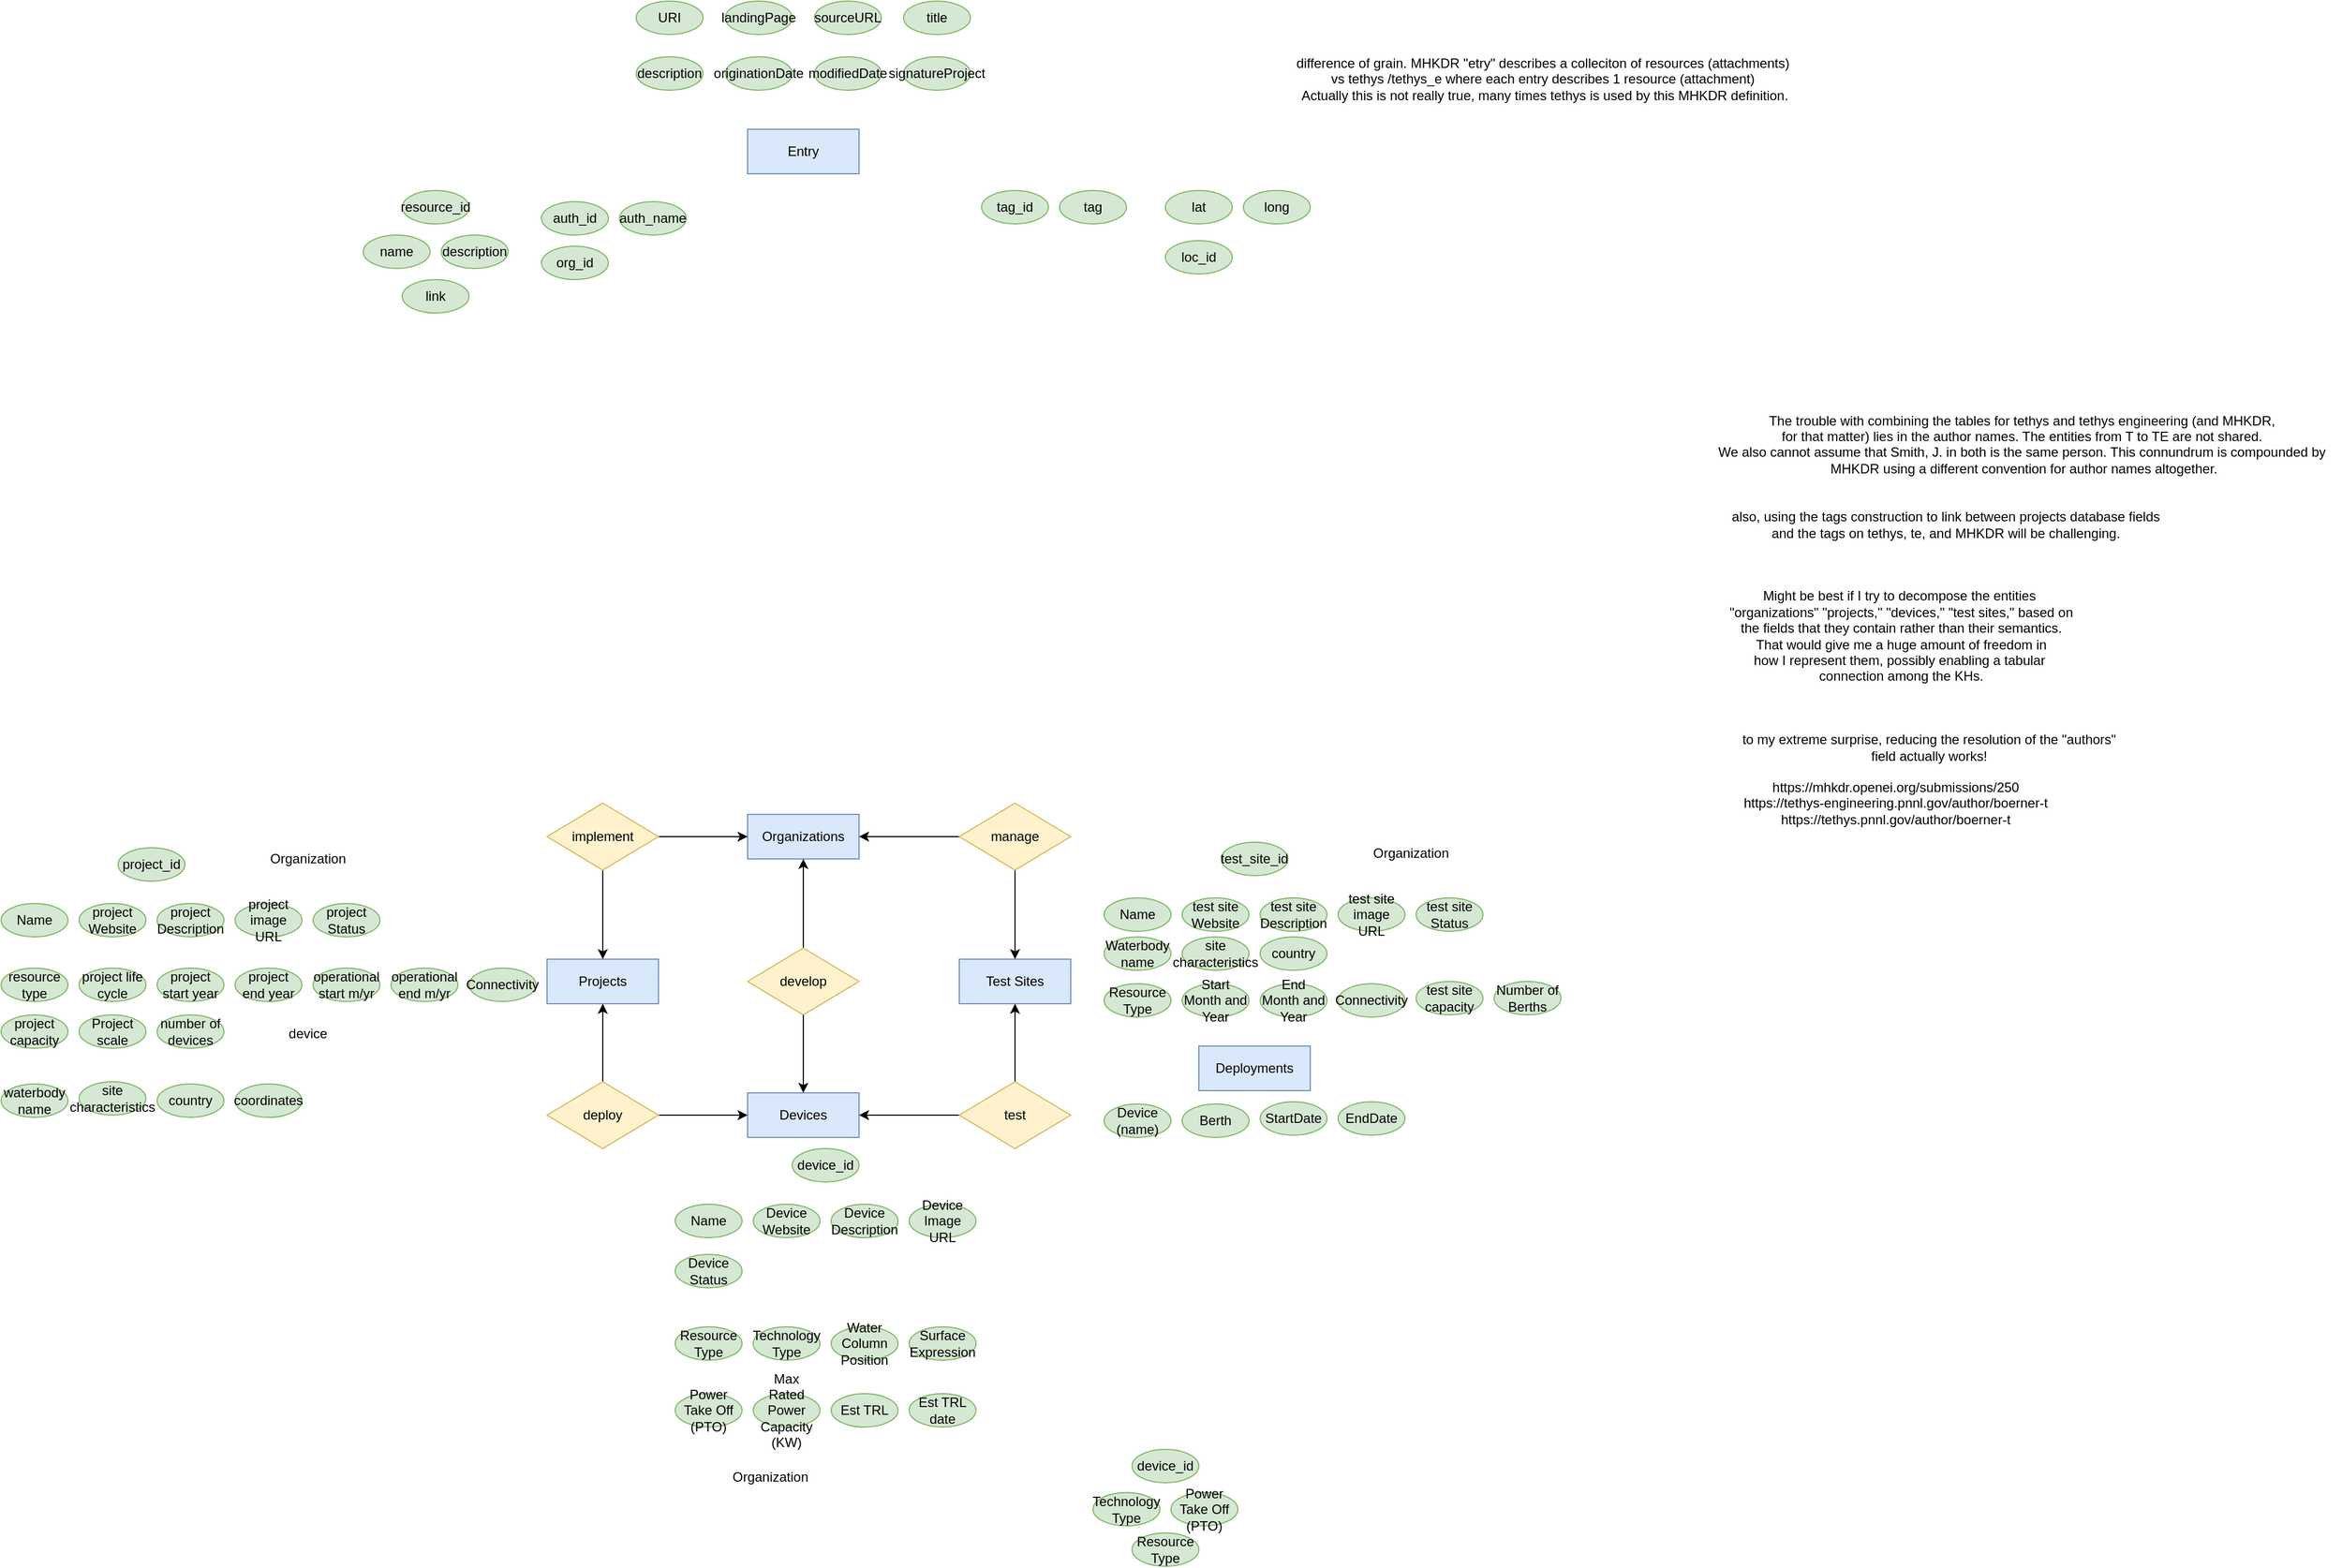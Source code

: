 <mxfile version="24.2.5" type="device" pages="3">
  <diagram name="Current PRIMRE Data Structure" id="6d6qnCAirxlTySkx6DDX">
    <mxGraphModel dx="1884" dy="565" grid="1" gridSize="10" guides="1" tooltips="1" connect="1" arrows="1" fold="1" page="1" pageScale="1" pageWidth="850" pageHeight="1100" math="0" shadow="0">
      <root>
        <mxCell id="XLJOTzD1S34jmGUU4nhe-0" />
        <mxCell id="XLJOTzD1S34jmGUU4nhe-1" parent="XLJOTzD1S34jmGUU4nhe-0" />
        <mxCell id="XLJOTzD1S34jmGUU4nhe-6" value="Entry" style="whiteSpace=wrap;html=1;align=center;fillColor=#dae8fc;strokeColor=#6c8ebf;" parent="XLJOTzD1S34jmGUU4nhe-1" vertex="1">
          <mxGeometry x="400" y="135" width="100" height="40" as="geometry" />
        </mxCell>
        <mxCell id="XLJOTzD1S34jmGUU4nhe-17" value="description" style="ellipse;whiteSpace=wrap;html=1;align=center;strokeColor=#82b366;verticalAlign=middle;fontFamily=Helvetica;fontSize=12;fillColor=#d5e8d4;" parent="XLJOTzD1S34jmGUU4nhe-1" vertex="1">
          <mxGeometry x="300" y="70" width="60" height="30" as="geometry" />
        </mxCell>
        <mxCell id="XLJOTzD1S34jmGUU4nhe-18" value="originationDate" style="ellipse;whiteSpace=wrap;html=1;align=center;strokeColor=#82b366;verticalAlign=middle;fontFamily=Helvetica;fontSize=12;fillColor=#d5e8d4;" parent="XLJOTzD1S34jmGUU4nhe-1" vertex="1">
          <mxGeometry x="380" y="70" width="60" height="30" as="geometry" />
        </mxCell>
        <mxCell id="XLJOTzD1S34jmGUU4nhe-19" value="modifiedDate" style="ellipse;whiteSpace=wrap;html=1;align=center;strokeColor=#82b366;verticalAlign=middle;fontFamily=Helvetica;fontSize=12;fillColor=#d5e8d4;" parent="XLJOTzD1S34jmGUU4nhe-1" vertex="1">
          <mxGeometry x="460" y="70" width="60" height="30" as="geometry" />
        </mxCell>
        <mxCell id="XLJOTzD1S34jmGUU4nhe-20" value="Projects" style="whiteSpace=wrap;html=1;align=center;fillColor=#dae8fc;strokeColor=#6c8ebf;" parent="XLJOTzD1S34jmGUU4nhe-1" vertex="1">
          <mxGeometry x="220" y="880" width="100" height="40" as="geometry" />
        </mxCell>
        <mxCell id="XLJOTzD1S34jmGUU4nhe-21" value="Test Sites" style="whiteSpace=wrap;html=1;align=center;fillColor=#dae8fc;strokeColor=#6c8ebf;" parent="XLJOTzD1S34jmGUU4nhe-1" vertex="1">
          <mxGeometry x="590" y="880" width="100" height="40" as="geometry" />
        </mxCell>
        <mxCell id="XLJOTzD1S34jmGUU4nhe-22" value="Organizations" style="whiteSpace=wrap;html=1;align=center;fillColor=#dae8fc;strokeColor=#6c8ebf;" parent="XLJOTzD1S34jmGUU4nhe-1" vertex="1">
          <mxGeometry x="400" y="750" width="100" height="40" as="geometry" />
        </mxCell>
        <mxCell id="XLJOTzD1S34jmGUU4nhe-23" value="Devices" style="whiteSpace=wrap;html=1;align=center;fillColor=#dae8fc;strokeColor=#6c8ebf;" parent="XLJOTzD1S34jmGUU4nhe-1" vertex="1">
          <mxGeometry x="400" y="1000" width="100" height="40" as="geometry" />
        </mxCell>
        <mxCell id="XLJOTzD1S34jmGUU4nhe-24" style="edgeStyle=orthogonalEdgeStyle;rounded=0;orthogonalLoop=1;jettySize=auto;html=1;exitX=0.5;exitY=1;exitDx=0;exitDy=0;entryX=0.5;entryY=0;entryDx=0;entryDy=0;fontFamily=Helvetica;fontSize=12;fontColor=default;" parent="XLJOTzD1S34jmGUU4nhe-1" source="XLJOTzD1S34jmGUU4nhe-26" target="XLJOTzD1S34jmGUU4nhe-20" edge="1">
          <mxGeometry relative="1" as="geometry" />
        </mxCell>
        <mxCell id="XLJOTzD1S34jmGUU4nhe-25" style="edgeStyle=orthogonalEdgeStyle;rounded=0;orthogonalLoop=1;jettySize=auto;html=1;exitX=1;exitY=0.5;exitDx=0;exitDy=0;entryX=0;entryY=0.5;entryDx=0;entryDy=0;fontFamily=Helvetica;fontSize=12;fontColor=default;" parent="XLJOTzD1S34jmGUU4nhe-1" source="XLJOTzD1S34jmGUU4nhe-26" target="XLJOTzD1S34jmGUU4nhe-22" edge="1">
          <mxGeometry relative="1" as="geometry" />
        </mxCell>
        <mxCell id="XLJOTzD1S34jmGUU4nhe-26" value="implement" style="shape=rhombus;perimeter=rhombusPerimeter;whiteSpace=wrap;html=1;align=center;fillColor=#fff2cc;strokeColor=#d6b656;" parent="XLJOTzD1S34jmGUU4nhe-1" vertex="1">
          <mxGeometry x="220" y="740" width="100" height="60" as="geometry" />
        </mxCell>
        <mxCell id="XLJOTzD1S34jmGUU4nhe-27" style="edgeStyle=orthogonalEdgeStyle;rounded=0;orthogonalLoop=1;jettySize=auto;html=1;exitX=0.5;exitY=0;exitDx=0;exitDy=0;entryX=0.5;entryY=1;entryDx=0;entryDy=0;fontFamily=Helvetica;fontSize=12;fontColor=default;" parent="XLJOTzD1S34jmGUU4nhe-1" source="XLJOTzD1S34jmGUU4nhe-28" target="XLJOTzD1S34jmGUU4nhe-22" edge="1">
          <mxGeometry relative="1" as="geometry" />
        </mxCell>
        <mxCell id="XLJOTzD1S34jmGUU4nhe-28" value="develop" style="shape=rhombus;perimeter=rhombusPerimeter;whiteSpace=wrap;html=1;align=center;fillColor=#fff2cc;strokeColor=#d6b656;" parent="XLJOTzD1S34jmGUU4nhe-1" vertex="1">
          <mxGeometry x="400" y="870" width="100" height="60" as="geometry" />
        </mxCell>
        <mxCell id="XLJOTzD1S34jmGUU4nhe-29" style="edgeStyle=orthogonalEdgeStyle;rounded=0;orthogonalLoop=1;jettySize=auto;html=1;exitX=0.5;exitY=0;exitDx=0;exitDy=0;entryX=0.5;entryY=1;entryDx=0;entryDy=0;fontFamily=Helvetica;fontSize=12;fontColor=default;" parent="XLJOTzD1S34jmGUU4nhe-1" source="XLJOTzD1S34jmGUU4nhe-31" target="XLJOTzD1S34jmGUU4nhe-20" edge="1">
          <mxGeometry relative="1" as="geometry" />
        </mxCell>
        <mxCell id="XLJOTzD1S34jmGUU4nhe-30" style="edgeStyle=orthogonalEdgeStyle;rounded=0;orthogonalLoop=1;jettySize=auto;html=1;exitX=1;exitY=0.5;exitDx=0;exitDy=0;entryX=0;entryY=0.5;entryDx=0;entryDy=0;fontFamily=Helvetica;fontSize=12;fontColor=default;" parent="XLJOTzD1S34jmGUU4nhe-1" source="XLJOTzD1S34jmGUU4nhe-31" target="XLJOTzD1S34jmGUU4nhe-23" edge="1">
          <mxGeometry relative="1" as="geometry" />
        </mxCell>
        <mxCell id="XLJOTzD1S34jmGUU4nhe-31" value="deploy" style="shape=rhombus;perimeter=rhombusPerimeter;whiteSpace=wrap;html=1;align=center;fillColor=#fff2cc;strokeColor=#d6b656;" parent="XLJOTzD1S34jmGUU4nhe-1" vertex="1">
          <mxGeometry x="220" y="990" width="100" height="60" as="geometry" />
        </mxCell>
        <mxCell id="XLJOTzD1S34jmGUU4nhe-32" style="edgeStyle=orthogonalEdgeStyle;rounded=0;orthogonalLoop=1;jettySize=auto;html=1;exitX=0.5;exitY=0;exitDx=0;exitDy=0;entryX=0.5;entryY=1;entryDx=0;entryDy=0;fontFamily=Helvetica;fontSize=12;fontColor=default;" parent="XLJOTzD1S34jmGUU4nhe-1" source="XLJOTzD1S34jmGUU4nhe-34" target="XLJOTzD1S34jmGUU4nhe-21" edge="1">
          <mxGeometry relative="1" as="geometry" />
        </mxCell>
        <mxCell id="XLJOTzD1S34jmGUU4nhe-33" style="edgeStyle=orthogonalEdgeStyle;rounded=0;orthogonalLoop=1;jettySize=auto;html=1;exitX=0;exitY=0.5;exitDx=0;exitDy=0;entryX=1;entryY=0.5;entryDx=0;entryDy=0;fontFamily=Helvetica;fontSize=12;fontColor=default;" parent="XLJOTzD1S34jmGUU4nhe-1" source="XLJOTzD1S34jmGUU4nhe-34" target="XLJOTzD1S34jmGUU4nhe-23" edge="1">
          <mxGeometry relative="1" as="geometry" />
        </mxCell>
        <mxCell id="XLJOTzD1S34jmGUU4nhe-34" value="test" style="shape=rhombus;perimeter=rhombusPerimeter;whiteSpace=wrap;html=1;align=center;fillColor=#fff2cc;strokeColor=#d6b656;" parent="XLJOTzD1S34jmGUU4nhe-1" vertex="1">
          <mxGeometry x="590" y="990" width="100" height="60" as="geometry" />
        </mxCell>
        <mxCell id="XLJOTzD1S34jmGUU4nhe-35" style="edgeStyle=orthogonalEdgeStyle;rounded=0;orthogonalLoop=1;jettySize=auto;html=1;exitX=0.5;exitY=1;exitDx=0;exitDy=0;entryX=0.5;entryY=0;entryDx=0;entryDy=0;fontFamily=Helvetica;fontSize=12;fontColor=default;" parent="XLJOTzD1S34jmGUU4nhe-1" source="XLJOTzD1S34jmGUU4nhe-37" target="XLJOTzD1S34jmGUU4nhe-21" edge="1">
          <mxGeometry relative="1" as="geometry" />
        </mxCell>
        <mxCell id="XLJOTzD1S34jmGUU4nhe-36" style="edgeStyle=orthogonalEdgeStyle;rounded=0;orthogonalLoop=1;jettySize=auto;html=1;exitX=0;exitY=0.5;exitDx=0;exitDy=0;fontFamily=Helvetica;fontSize=12;fontColor=default;" parent="XLJOTzD1S34jmGUU4nhe-1" source="XLJOTzD1S34jmGUU4nhe-37" target="XLJOTzD1S34jmGUU4nhe-22" edge="1">
          <mxGeometry relative="1" as="geometry" />
        </mxCell>
        <mxCell id="XLJOTzD1S34jmGUU4nhe-37" value="manage" style="shape=rhombus;perimeter=rhombusPerimeter;whiteSpace=wrap;html=1;align=center;fillColor=#fff2cc;strokeColor=#d6b656;" parent="XLJOTzD1S34jmGUU4nhe-1" vertex="1">
          <mxGeometry x="590" y="740" width="100" height="60" as="geometry" />
        </mxCell>
        <mxCell id="XLJOTzD1S34jmGUU4nhe-38" style="edgeStyle=orthogonalEdgeStyle;rounded=0;orthogonalLoop=1;jettySize=auto;html=1;exitX=0.5;exitY=1;exitDx=0;exitDy=0;entryX=0.5;entryY=0;entryDx=0;entryDy=0;fontFamily=Helvetica;fontSize=12;fontColor=default;" parent="XLJOTzD1S34jmGUU4nhe-1" source="XLJOTzD1S34jmGUU4nhe-28" target="XLJOTzD1S34jmGUU4nhe-23" edge="1">
          <mxGeometry relative="1" as="geometry" />
        </mxCell>
        <mxCell id="6KRJ287aKEshhGryGnyS-0" value="The trouble with combining the tables for tethys and tethys engineering (and MHKDR,&amp;nbsp;&lt;div&gt;for that matter) lies in the author names. The entities from T to TE are not shared.&amp;nbsp;&lt;/div&gt;&lt;div&gt;We also cannot assume that Smith, J. in both is the same person. This connundrum is compounded by&amp;nbsp;&lt;/div&gt;&lt;div&gt;MHKDR using a different convention for author names altogether.&lt;div&gt;&lt;br&gt;&lt;/div&gt;&lt;/div&gt;" style="text;html=1;align=center;verticalAlign=middle;resizable=0;points=[];autosize=1;strokeColor=none;fillColor=none;fontFamily=Helvetica;fontSize=12;fontColor=default;" parent="XLJOTzD1S34jmGUU4nhe-1" vertex="1">
          <mxGeometry x="1260" y="380" width="570" height="90" as="geometry" />
        </mxCell>
        <mxCell id="6KRJ287aKEshhGryGnyS-1" value="also, using the tags construction to link between projects database fields&lt;div&gt;and the tags on tethys, te, and MHKDR will be challenging.&lt;/div&gt;" style="text;html=1;align=center;verticalAlign=middle;resizable=0;points=[];autosize=1;strokeColor=none;fillColor=none;fontFamily=Helvetica;fontSize=12;fontColor=default;" parent="XLJOTzD1S34jmGUU4nhe-1" vertex="1">
          <mxGeometry x="1270" y="470" width="410" height="40" as="geometry" />
        </mxCell>
        <mxCell id="6KRJ287aKEshhGryGnyS-2" value="Might be best if I try to decompose the entities&amp;nbsp;&lt;div&gt;&quot;organizations&quot; &quot;projects,&quot; &quot;devices,&quot; &quot;test sites,&quot; based on&lt;/div&gt;&lt;div&gt;the fields that they contain rather than their semantics.&lt;/div&gt;&lt;div&gt;That would give me a huge amount of freedom in&lt;/div&gt;&lt;div&gt;how I represent them, possibly enabling a tabular&amp;nbsp;&lt;/div&gt;&lt;div&gt;connection among the KHs.&lt;/div&gt;" style="text;html=1;align=center;verticalAlign=middle;resizable=0;points=[];autosize=1;strokeColor=none;fillColor=none;fontFamily=Helvetica;fontSize=12;fontColor=default;" parent="XLJOTzD1S34jmGUU4nhe-1" vertex="1">
          <mxGeometry x="1270" y="540" width="330" height="100" as="geometry" />
        </mxCell>
        <mxCell id="6KRJ287aKEshhGryGnyS-3" value="to my extreme surprise, reducing the resolution of the &quot;authors&quot;&lt;div&gt;field actually works!&lt;/div&gt;" style="text;html=1;align=center;verticalAlign=middle;resizable=0;points=[];autosize=1;strokeColor=none;fillColor=none;" parent="XLJOTzD1S34jmGUU4nhe-1" vertex="1">
          <mxGeometry x="1280" y="670" width="360" height="40" as="geometry" />
        </mxCell>
        <mxCell id="6KRJ287aKEshhGryGnyS-4" value="https://mhkdr.openei.org/submissions/250&lt;div&gt;https://tethys-engineering.pnnl.gov/author/boerner-t&lt;br&gt;&lt;/div&gt;&lt;div&gt;https://tethys.pnnl.gov/author/boerner-t&lt;br&gt;&lt;/div&gt;" style="text;html=1;align=center;verticalAlign=middle;resizable=0;points=[];autosize=1;strokeColor=none;fillColor=none;" parent="XLJOTzD1S34jmGUU4nhe-1" vertex="1">
          <mxGeometry x="1280" y="710" width="300" height="60" as="geometry" />
        </mxCell>
        <mxCell id="vz4CJ1ccR9rXMkQp4_nw-3" value="signatureProject" style="ellipse;whiteSpace=wrap;html=1;align=center;strokeColor=#82b366;verticalAlign=middle;fontFamily=Helvetica;fontSize=12;fillColor=#d5e8d4;" parent="XLJOTzD1S34jmGUU4nhe-1" vertex="1">
          <mxGeometry x="540" y="70" width="60" height="30" as="geometry" />
        </mxCell>
        <mxCell id="vz4CJ1ccR9rXMkQp4_nw-5" value="URI" style="ellipse;whiteSpace=wrap;html=1;align=center;strokeColor=#82b366;verticalAlign=middle;fontFamily=Helvetica;fontSize=12;fillColor=#d5e8d4;" parent="XLJOTzD1S34jmGUU4nhe-1" vertex="1">
          <mxGeometry x="300" y="20" width="60" height="30" as="geometry" />
        </mxCell>
        <mxCell id="vz4CJ1ccR9rXMkQp4_nw-6" value="landingPage" style="ellipse;whiteSpace=wrap;html=1;align=center;strokeColor=#82b366;verticalAlign=middle;fontFamily=Helvetica;fontSize=12;fillColor=#d5e8d4;" parent="XLJOTzD1S34jmGUU4nhe-1" vertex="1">
          <mxGeometry x="380" y="20" width="60" height="30" as="geometry" />
        </mxCell>
        <mxCell id="vz4CJ1ccR9rXMkQp4_nw-7" value="sourceURL" style="ellipse;whiteSpace=wrap;html=1;align=center;strokeColor=#82b366;verticalAlign=middle;fontFamily=Helvetica;fontSize=12;fillColor=#d5e8d4;" parent="XLJOTzD1S34jmGUU4nhe-1" vertex="1">
          <mxGeometry x="460" y="20" width="60" height="30" as="geometry" />
        </mxCell>
        <mxCell id="vz4CJ1ccR9rXMkQp4_nw-8" value="title" style="ellipse;whiteSpace=wrap;html=1;align=center;strokeColor=#82b366;verticalAlign=middle;fontFamily=Helvetica;fontSize=12;fillColor=#d5e8d4;" parent="XLJOTzD1S34jmGUU4nhe-1" vertex="1">
          <mxGeometry x="540" y="20" width="60" height="30" as="geometry" />
        </mxCell>
        <mxCell id="vz4CJ1ccR9rXMkQp4_nw-9" value="description" style="ellipse;whiteSpace=wrap;html=1;align=center;strokeColor=#82b366;verticalAlign=middle;fontFamily=Helvetica;fontSize=12;fillColor=#d5e8d4;" parent="XLJOTzD1S34jmGUU4nhe-1" vertex="1">
          <mxGeometry x="125" y="230" width="60" height="30" as="geometry" />
        </mxCell>
        <mxCell id="vz4CJ1ccR9rXMkQp4_nw-10" value="name" style="ellipse;whiteSpace=wrap;html=1;align=center;strokeColor=#82b366;verticalAlign=middle;fontFamily=Helvetica;fontSize=12;fillColor=#d5e8d4;" parent="XLJOTzD1S34jmGUU4nhe-1" vertex="1">
          <mxGeometry x="55" y="230" width="60" height="30" as="geometry" />
        </mxCell>
        <mxCell id="vz4CJ1ccR9rXMkQp4_nw-11" value="difference of grain. MHKDR &quot;etry&quot; describes a colleciton of resources (attachments)&amp;nbsp;&lt;div&gt;vs tethys /tethys_e where each entry describes 1 resource (attachment)&amp;nbsp;&lt;/div&gt;&lt;div&gt;Actually this is not really true, many times tethys is used by this MHKDR definition.&lt;/div&gt;" style="text;html=1;align=center;verticalAlign=middle;resizable=0;points=[];autosize=1;strokeColor=none;fillColor=none;" parent="XLJOTzD1S34jmGUU4nhe-1" vertex="1">
          <mxGeometry x="880" y="60" width="470" height="60" as="geometry" />
        </mxCell>
        <mxCell id="vz4CJ1ccR9rXMkQp4_nw-12" value="link" style="ellipse;whiteSpace=wrap;html=1;align=center;strokeColor=#82b366;verticalAlign=middle;fontFamily=Helvetica;fontSize=12;fillColor=#d5e8d4;" parent="XLJOTzD1S34jmGUU4nhe-1" vertex="1">
          <mxGeometry x="90" y="270" width="60" height="30" as="geometry" />
        </mxCell>
        <mxCell id="vz4CJ1ccR9rXMkQp4_nw-13" value="auth_name" style="ellipse;whiteSpace=wrap;html=1;align=center;strokeColor=#82b366;verticalAlign=middle;fontFamily=Helvetica;fontSize=12;fillColor=#d5e8d4;" parent="XLJOTzD1S34jmGUU4nhe-1" vertex="1">
          <mxGeometry x="285" y="200" width="60" height="30" as="geometry" />
        </mxCell>
        <mxCell id="vz4CJ1ccR9rXMkQp4_nw-14" value="auth_id" style="ellipse;whiteSpace=wrap;html=1;align=center;strokeColor=#82b366;verticalAlign=middle;fontFamily=Helvetica;fontSize=12;fillColor=#d5e8d4;" parent="XLJOTzD1S34jmGUU4nhe-1" vertex="1">
          <mxGeometry x="215" y="200" width="60" height="30" as="geometry" />
        </mxCell>
        <mxCell id="vz4CJ1ccR9rXMkQp4_nw-15" value="tag" style="ellipse;whiteSpace=wrap;html=1;align=center;strokeColor=#82b366;verticalAlign=middle;fontFamily=Helvetica;fontSize=12;fillColor=#d5e8d4;" parent="XLJOTzD1S34jmGUU4nhe-1" vertex="1">
          <mxGeometry x="680" y="190" width="60" height="30" as="geometry" />
        </mxCell>
        <mxCell id="vz4CJ1ccR9rXMkQp4_nw-16" value="tag_id" style="ellipse;whiteSpace=wrap;html=1;align=center;strokeColor=#82b366;verticalAlign=middle;fontFamily=Helvetica;fontSize=12;fillColor=#d5e8d4;" parent="XLJOTzD1S34jmGUU4nhe-1" vertex="1">
          <mxGeometry x="610" y="190" width="60" height="30" as="geometry" />
        </mxCell>
        <mxCell id="vz4CJ1ccR9rXMkQp4_nw-18" value="lat" style="ellipse;whiteSpace=wrap;html=1;align=center;strokeColor=#82b366;verticalAlign=middle;fontFamily=Helvetica;fontSize=12;fillColor=#d5e8d4;" parent="XLJOTzD1S34jmGUU4nhe-1" vertex="1">
          <mxGeometry x="775" y="190" width="60" height="30" as="geometry" />
        </mxCell>
        <mxCell id="vz4CJ1ccR9rXMkQp4_nw-20" value="long" style="ellipse;whiteSpace=wrap;html=1;align=center;strokeColor=#82b366;verticalAlign=middle;fontFamily=Helvetica;fontSize=12;fillColor=#d5e8d4;" parent="XLJOTzD1S34jmGUU4nhe-1" vertex="1">
          <mxGeometry x="845" y="190" width="60" height="30" as="geometry" />
        </mxCell>
        <mxCell id="vz4CJ1ccR9rXMkQp4_nw-22" value="org_id" style="ellipse;whiteSpace=wrap;html=1;align=center;strokeColor=#82b366;verticalAlign=middle;fontFamily=Helvetica;fontSize=12;fillColor=#d5e8d4;" parent="XLJOTzD1S34jmGUU4nhe-1" vertex="1">
          <mxGeometry x="215" y="240" width="60" height="30" as="geometry" />
        </mxCell>
        <mxCell id="S-ruL9Phr0iPrtvN4g1f-0" value="loc_id" style="ellipse;whiteSpace=wrap;html=1;align=center;strokeColor=#82b366;verticalAlign=middle;fontFamily=Helvetica;fontSize=12;fillColor=#d5e8d4;" parent="XLJOTzD1S34jmGUU4nhe-1" vertex="1">
          <mxGeometry x="775" y="235" width="60" height="30" as="geometry" />
        </mxCell>
        <mxCell id="S-ruL9Phr0iPrtvN4g1f-1" value="resource_id" style="ellipse;whiteSpace=wrap;html=1;align=center;strokeColor=#82b366;verticalAlign=middle;fontFamily=Helvetica;fontSize=12;fillColor=#d5e8d4;" parent="XLJOTzD1S34jmGUU4nhe-1" vertex="1">
          <mxGeometry x="90" y="190" width="60" height="30" as="geometry" />
        </mxCell>
        <mxCell id="S-ruL9Phr0iPrtvN4g1f-2" value="Name" style="ellipse;whiteSpace=wrap;html=1;align=center;strokeColor=#82b366;verticalAlign=middle;fontFamily=Helvetica;fontSize=12;fillColor=#d5e8d4;" parent="XLJOTzD1S34jmGUU4nhe-1" vertex="1">
          <mxGeometry x="335" y="1100" width="60" height="30" as="geometry" />
        </mxCell>
        <mxCell id="S-ruL9Phr0iPrtvN4g1f-3" value="Device Website" style="ellipse;whiteSpace=wrap;html=1;align=center;strokeColor=#82b366;verticalAlign=middle;fontFamily=Helvetica;fontSize=12;fillColor=#d5e8d4;" parent="XLJOTzD1S34jmGUU4nhe-1" vertex="1">
          <mxGeometry x="405" y="1100" width="60" height="30" as="geometry" />
        </mxCell>
        <mxCell id="S-ruL9Phr0iPrtvN4g1f-4" value="Resource Type" style="ellipse;whiteSpace=wrap;html=1;align=center;strokeColor=#82b366;verticalAlign=middle;fontFamily=Helvetica;fontSize=12;fillColor=#d5e8d4;" parent="XLJOTzD1S34jmGUU4nhe-1" vertex="1">
          <mxGeometry x="335" y="1210" width="60" height="30" as="geometry" />
        </mxCell>
        <mxCell id="S-ruL9Phr0iPrtvN4g1f-5" value="Device Status" style="ellipse;whiteSpace=wrap;html=1;align=center;strokeColor=#82b366;verticalAlign=middle;fontFamily=Helvetica;fontSize=12;fillColor=#d5e8d4;" parent="XLJOTzD1S34jmGUU4nhe-1" vertex="1">
          <mxGeometry x="335" y="1145" width="60" height="30" as="geometry" />
        </mxCell>
        <mxCell id="S-ruL9Phr0iPrtvN4g1f-6" value="device_id" style="ellipse;whiteSpace=wrap;html=1;align=center;strokeColor=#82b366;verticalAlign=middle;fontFamily=Helvetica;fontSize=12;fillColor=#d5e8d4;" parent="XLJOTzD1S34jmGUU4nhe-1" vertex="1">
          <mxGeometry x="745" y="1320" width="60" height="30" as="geometry" />
        </mxCell>
        <mxCell id="S-ruL9Phr0iPrtvN4g1f-7" value="Resource Type" style="ellipse;whiteSpace=wrap;html=1;align=center;strokeColor=#82b366;verticalAlign=middle;fontFamily=Helvetica;fontSize=12;fillColor=#d5e8d4;" parent="XLJOTzD1S34jmGUU4nhe-1" vertex="1">
          <mxGeometry x="745" y="1395" width="60" height="30" as="geometry" />
        </mxCell>
        <mxCell id="S-ruL9Phr0iPrtvN4g1f-8" value="Power Take Off (PTO)" style="ellipse;whiteSpace=wrap;html=1;align=center;strokeColor=#82b366;verticalAlign=middle;fontFamily=Helvetica;fontSize=12;fillColor=#d5e8d4;" parent="XLJOTzD1S34jmGUU4nhe-1" vertex="1">
          <mxGeometry x="780" y="1358.75" width="60" height="30" as="geometry" />
        </mxCell>
        <mxCell id="S-ruL9Phr0iPrtvN4g1f-9" value="Technology Type" style="ellipse;whiteSpace=wrap;html=1;align=center;strokeColor=#82b366;verticalAlign=middle;fontFamily=Helvetica;fontSize=12;fillColor=#d5e8d4;" parent="XLJOTzD1S34jmGUU4nhe-1" vertex="1">
          <mxGeometry x="710" y="1358.75" width="60" height="30" as="geometry" />
        </mxCell>
        <mxCell id="S-ruL9Phr0iPrtvN4g1f-10" value="Device Description" style="ellipse;whiteSpace=wrap;html=1;align=center;strokeColor=#82b366;verticalAlign=middle;fontFamily=Helvetica;fontSize=12;fillColor=#d5e8d4;" parent="XLJOTzD1S34jmGUU4nhe-1" vertex="1">
          <mxGeometry x="475" y="1100" width="60" height="30" as="geometry" />
        </mxCell>
        <mxCell id="S-ruL9Phr0iPrtvN4g1f-11" value="Device Image URL" style="ellipse;whiteSpace=wrap;html=1;align=center;strokeColor=#82b366;verticalAlign=middle;fontFamily=Helvetica;fontSize=12;fillColor=#d5e8d4;" parent="XLJOTzD1S34jmGUU4nhe-1" vertex="1">
          <mxGeometry x="545" y="1100" width="60" height="30" as="geometry" />
        </mxCell>
        <mxCell id="S-ruL9Phr0iPrtvN4g1f-12" value="Water Column Position" style="ellipse;whiteSpace=wrap;html=1;align=center;strokeColor=#82b366;verticalAlign=middle;fontFamily=Helvetica;fontSize=12;fillColor=#d5e8d4;" parent="XLJOTzD1S34jmGUU4nhe-1" vertex="1">
          <mxGeometry x="475" y="1210" width="60" height="30" as="geometry" />
        </mxCell>
        <mxCell id="S-ruL9Phr0iPrtvN4g1f-13" value="Technology Type" style="ellipse;whiteSpace=wrap;html=1;align=center;strokeColor=#82b366;verticalAlign=middle;fontFamily=Helvetica;fontSize=12;fillColor=#d5e8d4;" parent="XLJOTzD1S34jmGUU4nhe-1" vertex="1">
          <mxGeometry x="405" y="1210" width="60" height="30" as="geometry" />
        </mxCell>
        <mxCell id="S-ruL9Phr0iPrtvN4g1f-14" value="device_id" style="ellipse;whiteSpace=wrap;html=1;align=center;strokeColor=#82b366;verticalAlign=middle;fontFamily=Helvetica;fontSize=12;fillColor=#d5e8d4;" parent="XLJOTzD1S34jmGUU4nhe-1" vertex="1">
          <mxGeometry x="440" y="1050" width="60" height="30" as="geometry" />
        </mxCell>
        <mxCell id="S-ruL9Phr0iPrtvN4g1f-15" value="Organization" style="text;html=1;align=center;verticalAlign=middle;resizable=0;points=[];autosize=1;strokeColor=none;fillColor=none;" parent="XLJOTzD1S34jmGUU4nhe-1" vertex="1">
          <mxGeometry x="375" y="1330" width="90" height="30" as="geometry" />
        </mxCell>
        <mxCell id="S-ruL9Phr0iPrtvN4g1f-16" value="Surface Expression" style="ellipse;whiteSpace=wrap;html=1;align=center;strokeColor=#82b366;verticalAlign=middle;fontFamily=Helvetica;fontSize=12;fillColor=#d5e8d4;" parent="XLJOTzD1S34jmGUU4nhe-1" vertex="1">
          <mxGeometry x="545" y="1210" width="60" height="30" as="geometry" />
        </mxCell>
        <mxCell id="S-ruL9Phr0iPrtvN4g1f-17" value="Max Rated Power Capacity (KW)" style="ellipse;whiteSpace=wrap;html=1;align=center;strokeColor=#82b366;verticalAlign=middle;fontFamily=Helvetica;fontSize=12;fillColor=#d5e8d4;" parent="XLJOTzD1S34jmGUU4nhe-1" vertex="1">
          <mxGeometry x="405" y="1270" width="60" height="30" as="geometry" />
        </mxCell>
        <mxCell id="S-ruL9Phr0iPrtvN4g1f-18" value="Power Take Off (PTO)" style="ellipse;whiteSpace=wrap;html=1;align=center;strokeColor=#82b366;verticalAlign=middle;fontFamily=Helvetica;fontSize=12;fillColor=#d5e8d4;" parent="XLJOTzD1S34jmGUU4nhe-1" vertex="1">
          <mxGeometry x="335" y="1270" width="60" height="30" as="geometry" />
        </mxCell>
        <mxCell id="S-ruL9Phr0iPrtvN4g1f-19" value="Est TRL" style="ellipse;whiteSpace=wrap;html=1;align=center;strokeColor=#82b366;verticalAlign=middle;fontFamily=Helvetica;fontSize=12;fillColor=#d5e8d4;" parent="XLJOTzD1S34jmGUU4nhe-1" vertex="1">
          <mxGeometry x="475" y="1270" width="60" height="30" as="geometry" />
        </mxCell>
        <mxCell id="S-ruL9Phr0iPrtvN4g1f-20" value="Est TRL date" style="ellipse;whiteSpace=wrap;html=1;align=center;strokeColor=#82b366;verticalAlign=middle;fontFamily=Helvetica;fontSize=12;fillColor=#d5e8d4;" parent="XLJOTzD1S34jmGUU4nhe-1" vertex="1">
          <mxGeometry x="545" y="1270" width="60" height="30" as="geometry" />
        </mxCell>
        <mxCell id="S-ruL9Phr0iPrtvN4g1f-21" value="Name" style="ellipse;whiteSpace=wrap;html=1;align=center;strokeColor=#82b366;verticalAlign=middle;fontFamily=Helvetica;fontSize=12;fillColor=#d5e8d4;" parent="XLJOTzD1S34jmGUU4nhe-1" vertex="1">
          <mxGeometry x="720" y="825" width="60" height="30" as="geometry" />
        </mxCell>
        <mxCell id="S-ruL9Phr0iPrtvN4g1f-22" value="test site Website" style="ellipse;whiteSpace=wrap;html=1;align=center;strokeColor=#82b366;verticalAlign=middle;fontFamily=Helvetica;fontSize=12;fillColor=#d5e8d4;" parent="XLJOTzD1S34jmGUU4nhe-1" vertex="1">
          <mxGeometry x="790" y="825" width="60" height="30" as="geometry" />
        </mxCell>
        <mxCell id="S-ruL9Phr0iPrtvN4g1f-23" value="Waterbody name" style="ellipse;whiteSpace=wrap;html=1;align=center;strokeColor=#82b366;verticalAlign=middle;fontFamily=Helvetica;fontSize=12;fillColor=#d5e8d4;" parent="XLJOTzD1S34jmGUU4nhe-1" vertex="1">
          <mxGeometry x="720" y="860" width="60" height="30" as="geometry" />
        </mxCell>
        <mxCell id="S-ruL9Phr0iPrtvN4g1f-24" value="test site Status" style="ellipse;whiteSpace=wrap;html=1;align=center;strokeColor=#82b366;verticalAlign=middle;fontFamily=Helvetica;fontSize=12;fillColor=#d5e8d4;" parent="XLJOTzD1S34jmGUU4nhe-1" vertex="1">
          <mxGeometry x="1000" y="825" width="60" height="30" as="geometry" />
        </mxCell>
        <mxCell id="S-ruL9Phr0iPrtvN4g1f-25" value="test site Description" style="ellipse;whiteSpace=wrap;html=1;align=center;strokeColor=#82b366;verticalAlign=middle;fontFamily=Helvetica;fontSize=12;fillColor=#d5e8d4;" parent="XLJOTzD1S34jmGUU4nhe-1" vertex="1">
          <mxGeometry x="860" y="825" width="60" height="30" as="geometry" />
        </mxCell>
        <mxCell id="S-ruL9Phr0iPrtvN4g1f-26" value="test site image URL" style="ellipse;whiteSpace=wrap;html=1;align=center;strokeColor=#82b366;verticalAlign=middle;fontFamily=Helvetica;fontSize=12;fillColor=#d5e8d4;" parent="XLJOTzD1S34jmGUU4nhe-1" vertex="1">
          <mxGeometry x="930" y="825" width="60" height="30" as="geometry" />
        </mxCell>
        <mxCell id="S-ruL9Phr0iPrtvN4g1f-27" value="country" style="ellipse;whiteSpace=wrap;html=1;align=center;strokeColor=#82b366;verticalAlign=middle;fontFamily=Helvetica;fontSize=12;fillColor=#d5e8d4;" parent="XLJOTzD1S34jmGUU4nhe-1" vertex="1">
          <mxGeometry x="860" y="860" width="60" height="30" as="geometry" />
        </mxCell>
        <mxCell id="S-ruL9Phr0iPrtvN4g1f-28" value="site characteristics" style="ellipse;whiteSpace=wrap;html=1;align=center;strokeColor=#82b366;verticalAlign=middle;fontFamily=Helvetica;fontSize=12;fillColor=#d5e8d4;" parent="XLJOTzD1S34jmGUU4nhe-1" vertex="1">
          <mxGeometry x="790" y="860" width="60" height="30" as="geometry" />
        </mxCell>
        <mxCell id="S-ruL9Phr0iPrtvN4g1f-29" value="test_site_id" style="ellipse;whiteSpace=wrap;html=1;align=center;strokeColor=#82b366;verticalAlign=middle;fontFamily=Helvetica;fontSize=12;fillColor=#d5e8d4;" parent="XLJOTzD1S34jmGUU4nhe-1" vertex="1">
          <mxGeometry x="825" y="775" width="60" height="30" as="geometry" />
        </mxCell>
        <mxCell id="S-ruL9Phr0iPrtvN4g1f-31" value="Start Month and Year" style="ellipse;whiteSpace=wrap;html=1;align=center;strokeColor=#82b366;verticalAlign=middle;fontFamily=Helvetica;fontSize=12;fillColor=#d5e8d4;" parent="XLJOTzD1S34jmGUU4nhe-1" vertex="1">
          <mxGeometry x="790" y="902" width="60" height="30" as="geometry" />
        </mxCell>
        <mxCell id="S-ruL9Phr0iPrtvN4g1f-32" value="Resource Type" style="ellipse;whiteSpace=wrap;html=1;align=center;strokeColor=#82b366;verticalAlign=middle;fontFamily=Helvetica;fontSize=12;fillColor=#d5e8d4;" parent="XLJOTzD1S34jmGUU4nhe-1" vertex="1">
          <mxGeometry x="720" y="902" width="60" height="30" as="geometry" />
        </mxCell>
        <mxCell id="S-ruL9Phr0iPrtvN4g1f-33" value="End Month and Year" style="ellipse;whiteSpace=wrap;html=1;align=center;strokeColor=#82b366;verticalAlign=middle;fontFamily=Helvetica;fontSize=12;fillColor=#d5e8d4;" parent="XLJOTzD1S34jmGUU4nhe-1" vertex="1">
          <mxGeometry x="860" y="902" width="60" height="30" as="geometry" />
        </mxCell>
        <mxCell id="S-ruL9Phr0iPrtvN4g1f-34" value="Connectivity" style="ellipse;whiteSpace=wrap;html=1;align=center;strokeColor=#82b366;verticalAlign=middle;fontFamily=Helvetica;fontSize=12;fillColor=#d5e8d4;" parent="XLJOTzD1S34jmGUU4nhe-1" vertex="1">
          <mxGeometry x="930" y="902" width="60" height="30" as="geometry" />
        </mxCell>
        <mxCell id="S-ruL9Phr0iPrtvN4g1f-35" value="Organization" style="text;html=1;align=center;verticalAlign=middle;resizable=0;points=[];autosize=1;strokeColor=none;fillColor=none;" parent="XLJOTzD1S34jmGUU4nhe-1" vertex="1">
          <mxGeometry x="950" y="770" width="90" height="30" as="geometry" />
        </mxCell>
        <mxCell id="S-ruL9Phr0iPrtvN4g1f-36" value="test site capacity" style="ellipse;whiteSpace=wrap;html=1;align=center;strokeColor=#82b366;verticalAlign=middle;fontFamily=Helvetica;fontSize=12;fillColor=#d5e8d4;" parent="XLJOTzD1S34jmGUU4nhe-1" vertex="1">
          <mxGeometry x="1000" y="900" width="60" height="30" as="geometry" />
        </mxCell>
        <mxCell id="S-ruL9Phr0iPrtvN4g1f-37" value="Number of Berths" style="ellipse;whiteSpace=wrap;html=1;align=center;strokeColor=#82b366;verticalAlign=middle;fontFamily=Helvetica;fontSize=12;fillColor=#d5e8d4;" parent="XLJOTzD1S34jmGUU4nhe-1" vertex="1">
          <mxGeometry x="1070" y="900" width="60" height="30" as="geometry" />
        </mxCell>
        <mxCell id="S-ruL9Phr0iPrtvN4g1f-38" value="Device (name)" style="ellipse;whiteSpace=wrap;html=1;align=center;strokeColor=#82b366;verticalAlign=middle;fontFamily=Helvetica;fontSize=12;fillColor=#d5e8d4;" parent="XLJOTzD1S34jmGUU4nhe-1" vertex="1">
          <mxGeometry x="720" y="1010" width="60" height="30" as="geometry" />
        </mxCell>
        <mxCell id="S-ruL9Phr0iPrtvN4g1f-39" value="Berth" style="ellipse;whiteSpace=wrap;html=1;align=center;strokeColor=#82b366;verticalAlign=middle;fontFamily=Helvetica;fontSize=12;fillColor=#d5e8d4;" parent="XLJOTzD1S34jmGUU4nhe-1" vertex="1">
          <mxGeometry x="790" y="1010" width="60" height="30" as="geometry" />
        </mxCell>
        <mxCell id="S-ruL9Phr0iPrtvN4g1f-40" value="StartDate" style="ellipse;whiteSpace=wrap;html=1;align=center;strokeColor=#82b366;verticalAlign=middle;fontFamily=Helvetica;fontSize=12;fillColor=#d5e8d4;" parent="XLJOTzD1S34jmGUU4nhe-1" vertex="1">
          <mxGeometry x="860" y="1008" width="60" height="30" as="geometry" />
        </mxCell>
        <mxCell id="S-ruL9Phr0iPrtvN4g1f-41" value="EndDate" style="ellipse;whiteSpace=wrap;html=1;align=center;strokeColor=#82b366;verticalAlign=middle;fontFamily=Helvetica;fontSize=12;fillColor=#d5e8d4;" parent="XLJOTzD1S34jmGUU4nhe-1" vertex="1">
          <mxGeometry x="930" y="1008" width="60" height="30" as="geometry" />
        </mxCell>
        <mxCell id="S-ruL9Phr0iPrtvN4g1f-42" value="Deployments" style="whiteSpace=wrap;html=1;align=center;fillColor=#dae8fc;strokeColor=#6c8ebf;" parent="XLJOTzD1S34jmGUU4nhe-1" vertex="1">
          <mxGeometry x="805" y="958" width="100" height="40" as="geometry" />
        </mxCell>
        <mxCell id="S-ruL9Phr0iPrtvN4g1f-65" value="Name" style="ellipse;whiteSpace=wrap;html=1;align=center;strokeColor=#82b366;verticalAlign=middle;fontFamily=Helvetica;fontSize=12;fillColor=#d5e8d4;" parent="XLJOTzD1S34jmGUU4nhe-1" vertex="1">
          <mxGeometry x="-270" y="830" width="60" height="30" as="geometry" />
        </mxCell>
        <mxCell id="S-ruL9Phr0iPrtvN4g1f-66" value="project Website" style="ellipse;whiteSpace=wrap;html=1;align=center;strokeColor=#82b366;verticalAlign=middle;fontFamily=Helvetica;fontSize=12;fillColor=#d5e8d4;" parent="XLJOTzD1S34jmGUU4nhe-1" vertex="1">
          <mxGeometry x="-200" y="830" width="60" height="30" as="geometry" />
        </mxCell>
        <mxCell id="S-ruL9Phr0iPrtvN4g1f-67" value="resource type" style="ellipse;whiteSpace=wrap;html=1;align=center;strokeColor=#82b366;verticalAlign=middle;fontFamily=Helvetica;fontSize=12;fillColor=#d5e8d4;" parent="XLJOTzD1S34jmGUU4nhe-1" vertex="1">
          <mxGeometry x="-270" y="888" width="60" height="30" as="geometry" />
        </mxCell>
        <mxCell id="S-ruL9Phr0iPrtvN4g1f-68" value="project Status" style="ellipse;whiteSpace=wrap;html=1;align=center;strokeColor=#82b366;verticalAlign=middle;fontFamily=Helvetica;fontSize=12;fillColor=#d5e8d4;" parent="XLJOTzD1S34jmGUU4nhe-1" vertex="1">
          <mxGeometry x="10" y="830" width="60" height="30" as="geometry" />
        </mxCell>
        <mxCell id="S-ruL9Phr0iPrtvN4g1f-69" value="project Description" style="ellipse;whiteSpace=wrap;html=1;align=center;strokeColor=#82b366;verticalAlign=middle;fontFamily=Helvetica;fontSize=12;fillColor=#d5e8d4;" parent="XLJOTzD1S34jmGUU4nhe-1" vertex="1">
          <mxGeometry x="-130" y="830" width="60" height="30" as="geometry" />
        </mxCell>
        <mxCell id="S-ruL9Phr0iPrtvN4g1f-70" value="project image URL" style="ellipse;whiteSpace=wrap;html=1;align=center;strokeColor=#82b366;verticalAlign=middle;fontFamily=Helvetica;fontSize=12;fillColor=#d5e8d4;" parent="XLJOTzD1S34jmGUU4nhe-1" vertex="1">
          <mxGeometry x="-60" y="830" width="60" height="30" as="geometry" />
        </mxCell>
        <mxCell id="S-ruL9Phr0iPrtvN4g1f-71" value="project start year" style="ellipse;whiteSpace=wrap;html=1;align=center;strokeColor=#82b366;verticalAlign=middle;fontFamily=Helvetica;fontSize=12;fillColor=#d5e8d4;" parent="XLJOTzD1S34jmGUU4nhe-1" vertex="1">
          <mxGeometry x="-130" y="888" width="60" height="30" as="geometry" />
        </mxCell>
        <mxCell id="S-ruL9Phr0iPrtvN4g1f-72" value="project life cycle" style="ellipse;whiteSpace=wrap;html=1;align=center;strokeColor=#82b366;verticalAlign=middle;fontFamily=Helvetica;fontSize=12;fillColor=#d5e8d4;" parent="XLJOTzD1S34jmGUU4nhe-1" vertex="1">
          <mxGeometry x="-200" y="888" width="60" height="30" as="geometry" />
        </mxCell>
        <mxCell id="S-ruL9Phr0iPrtvN4g1f-73" value="project_id" style="ellipse;whiteSpace=wrap;html=1;align=center;strokeColor=#82b366;verticalAlign=middle;fontFamily=Helvetica;fontSize=12;fillColor=#d5e8d4;" parent="XLJOTzD1S34jmGUU4nhe-1" vertex="1">
          <mxGeometry x="-165" y="780" width="60" height="30" as="geometry" />
        </mxCell>
        <mxCell id="S-ruL9Phr0iPrtvN4g1f-74" value="Project scale" style="ellipse;whiteSpace=wrap;html=1;align=center;strokeColor=#82b366;verticalAlign=middle;fontFamily=Helvetica;fontSize=12;fillColor=#d5e8d4;" parent="XLJOTzD1S34jmGUU4nhe-1" vertex="1">
          <mxGeometry x="-200" y="930" width="60" height="30" as="geometry" />
        </mxCell>
        <mxCell id="S-ruL9Phr0iPrtvN4g1f-75" value="project capacity" style="ellipse;whiteSpace=wrap;html=1;align=center;strokeColor=#82b366;verticalAlign=middle;fontFamily=Helvetica;fontSize=12;fillColor=#d5e8d4;" parent="XLJOTzD1S34jmGUU4nhe-1" vertex="1">
          <mxGeometry x="-270" y="930" width="60" height="30" as="geometry" />
        </mxCell>
        <mxCell id="S-ruL9Phr0iPrtvN4g1f-76" value="number of devices" style="ellipse;whiteSpace=wrap;html=1;align=center;strokeColor=#82b366;verticalAlign=middle;fontFamily=Helvetica;fontSize=12;fillColor=#d5e8d4;" parent="XLJOTzD1S34jmGUU4nhe-1" vertex="1">
          <mxGeometry x="-130" y="930" width="60" height="30" as="geometry" />
        </mxCell>
        <mxCell id="S-ruL9Phr0iPrtvN4g1f-77" value="waterbody name" style="ellipse;whiteSpace=wrap;html=1;align=center;strokeColor=#82b366;verticalAlign=middle;fontFamily=Helvetica;fontSize=12;fillColor=#d5e8d4;" parent="XLJOTzD1S34jmGUU4nhe-1" vertex="1">
          <mxGeometry x="-270" y="992" width="60" height="30" as="geometry" />
        </mxCell>
        <mxCell id="S-ruL9Phr0iPrtvN4g1f-78" value="Organization" style="text;html=1;align=center;verticalAlign=middle;resizable=0;points=[];autosize=1;strokeColor=none;fillColor=none;" parent="XLJOTzD1S34jmGUU4nhe-1" vertex="1">
          <mxGeometry x="-40" y="775" width="90" height="30" as="geometry" />
        </mxCell>
        <mxCell id="S-ruL9Phr0iPrtvN4g1f-79" value="site characteristics" style="ellipse;whiteSpace=wrap;html=1;align=center;strokeColor=#82b366;verticalAlign=middle;fontFamily=Helvetica;fontSize=12;fillColor=#d5e8d4;" parent="XLJOTzD1S34jmGUU4nhe-1" vertex="1">
          <mxGeometry x="-200" y="990" width="60" height="30" as="geometry" />
        </mxCell>
        <mxCell id="S-ruL9Phr0iPrtvN4g1f-80" value="Connectivity" style="ellipse;whiteSpace=wrap;html=1;align=center;strokeColor=#82b366;verticalAlign=middle;fontFamily=Helvetica;fontSize=12;fillColor=#d5e8d4;" parent="XLJOTzD1S34jmGUU4nhe-1" vertex="1">
          <mxGeometry x="150" y="888" width="60" height="30" as="geometry" />
        </mxCell>
        <mxCell id="S-ruL9Phr0iPrtvN4g1f-86" value="project end year" style="ellipse;whiteSpace=wrap;html=1;align=center;strokeColor=#82b366;verticalAlign=middle;fontFamily=Helvetica;fontSize=12;fillColor=#d5e8d4;" parent="XLJOTzD1S34jmGUU4nhe-1" vertex="1">
          <mxGeometry x="-60" y="888" width="60" height="30" as="geometry" />
        </mxCell>
        <mxCell id="S-ruL9Phr0iPrtvN4g1f-87" value="operational start m/yr" style="ellipse;whiteSpace=wrap;html=1;align=center;strokeColor=#82b366;verticalAlign=middle;fontFamily=Helvetica;fontSize=12;fillColor=#d5e8d4;" parent="XLJOTzD1S34jmGUU4nhe-1" vertex="1">
          <mxGeometry x="10" y="888" width="60" height="30" as="geometry" />
        </mxCell>
        <mxCell id="S-ruL9Phr0iPrtvN4g1f-88" value="operational end m/yr" style="ellipse;whiteSpace=wrap;html=1;align=center;strokeColor=#82b366;verticalAlign=middle;fontFamily=Helvetica;fontSize=12;fillColor=#d5e8d4;" parent="XLJOTzD1S34jmGUU4nhe-1" vertex="1">
          <mxGeometry x="80" y="888" width="60" height="30" as="geometry" />
        </mxCell>
        <mxCell id="S-ruL9Phr0iPrtvN4g1f-89" value="country" style="ellipse;whiteSpace=wrap;html=1;align=center;strokeColor=#82b366;verticalAlign=middle;fontFamily=Helvetica;fontSize=12;fillColor=#d5e8d4;" parent="XLJOTzD1S34jmGUU4nhe-1" vertex="1">
          <mxGeometry x="-130" y="992" width="60" height="30" as="geometry" />
        </mxCell>
        <mxCell id="S-ruL9Phr0iPrtvN4g1f-90" value="device" style="text;html=1;align=center;verticalAlign=middle;resizable=0;points=[];autosize=1;strokeColor=none;fillColor=none;" parent="XLJOTzD1S34jmGUU4nhe-1" vertex="1">
          <mxGeometry x="-25" y="932" width="60" height="30" as="geometry" />
        </mxCell>
        <mxCell id="S-ruL9Phr0iPrtvN4g1f-92" value="coordinates" style="ellipse;whiteSpace=wrap;html=1;align=center;strokeColor=#82b366;verticalAlign=middle;fontFamily=Helvetica;fontSize=12;fillColor=#d5e8d4;" parent="XLJOTzD1S34jmGUU4nhe-1" vertex="1">
          <mxGeometry x="-60" y="992" width="60" height="30" as="geometry" />
        </mxCell>
      </root>
    </mxGraphModel>
  </diagram>
  <diagram name="PRIMRE Combined Database" id="jAVkZsc5tjPbeknWgp7m">
    <mxGraphModel dx="3148" dy="1256" grid="1" gridSize="10" guides="1" tooltips="1" connect="1" arrows="1" fold="1" page="1" pageScale="1" pageWidth="850" pageHeight="1100" math="0" shadow="0">
      <root>
        <mxCell id="2V3t865JNKeoiLlyawbD-0" />
        <mxCell id="2V3t865JNKeoiLlyawbD-1" parent="2V3t865JNKeoiLlyawbD-0" />
        <mxCell id="2V3t865JNKeoiLlyawbD-2" value="Tags" style="whiteSpace=wrap;html=1;align=center;fillColor=#dae8fc;strokeColor=#6c8ebf;" parent="2V3t865JNKeoiLlyawbD-1" vertex="1">
          <mxGeometry x="540" y="365" width="100" height="40" as="geometry" />
        </mxCell>
        <mxCell id="2V3t865JNKeoiLlyawbD-3" value="Entry" style="whiteSpace=wrap;html=1;align=center;fillColor=#dae8fc;strokeColor=#6c8ebf;" parent="2V3t865JNKeoiLlyawbD-1" vertex="1">
          <mxGeometry x="400" y="135" width="100" height="40" as="geometry" />
        </mxCell>
        <mxCell id="2V3t865JNKeoiLlyawbD-4" value="Authors" style="whiteSpace=wrap;html=1;align=center;fillColor=#dae8fc;strokeColor=#6c8ebf;" parent="2V3t865JNKeoiLlyawbD-1" vertex="1">
          <mxGeometry x="260" y="365" width="100" height="40" as="geometry" />
        </mxCell>
        <mxCell id="2V3t865JNKeoiLlyawbD-5" style="edgeStyle=orthogonalEdgeStyle;rounded=0;orthogonalLoop=1;jettySize=auto;html=1;exitX=0.5;exitY=1;exitDx=0;exitDy=0;entryX=0.5;entryY=0;entryDx=0;entryDy=0;fontFamily=Helvetica;fontSize=12;fontColor=default;" parent="2V3t865JNKeoiLlyawbD-1" source="2V3t865JNKeoiLlyawbD-7" target="2V3t865JNKeoiLlyawbD-4" edge="1">
          <mxGeometry relative="1" as="geometry" />
        </mxCell>
        <mxCell id="2V3t865JNKeoiLlyawbD-6" style="edgeStyle=orthogonalEdgeStyle;rounded=0;orthogonalLoop=1;jettySize=auto;html=1;exitX=0.5;exitY=0;exitDx=0;exitDy=0;entryX=0.25;entryY=1;entryDx=0;entryDy=0;" parent="2V3t865JNKeoiLlyawbD-1" source="2V3t865JNKeoiLlyawbD-7" target="2V3t865JNKeoiLlyawbD-3" edge="1">
          <mxGeometry relative="1" as="geometry">
            <Array as="points">
              <mxPoint x="310" y="230" />
              <mxPoint x="425" y="230" />
            </Array>
          </mxGeometry>
        </mxCell>
        <mxCell id="2V3t865JNKeoiLlyawbD-7" value="compose" style="shape=rhombus;perimeter=rhombusPerimeter;whiteSpace=wrap;html=1;align=center;fillColor=#fff2cc;strokeColor=#d6b656;" parent="2V3t865JNKeoiLlyawbD-1" vertex="1">
          <mxGeometry x="260" y="245" width="100" height="60" as="geometry" />
        </mxCell>
        <mxCell id="2V3t865JNKeoiLlyawbD-8" style="edgeStyle=orthogonalEdgeStyle;rounded=0;orthogonalLoop=1;jettySize=auto;html=1;exitX=0.5;exitY=1;exitDx=0;exitDy=0;fontFamily=Helvetica;fontSize=12;fontColor=default;entryX=0.5;entryY=0;entryDx=0;entryDy=0;" parent="2V3t865JNKeoiLlyawbD-1" source="2V3t865JNKeoiLlyawbD-10" target="2V3t865JNKeoiLlyawbD-36" edge="1">
          <mxGeometry relative="1" as="geometry">
            <mxPoint x="450" y="360" as="targetPoint" />
          </mxGeometry>
        </mxCell>
        <mxCell id="2V3t865JNKeoiLlyawbD-9" style="edgeStyle=orthogonalEdgeStyle;rounded=0;orthogonalLoop=1;jettySize=auto;html=1;exitX=0.5;exitY=0;exitDx=0;exitDy=0;entryX=0.5;entryY=1;entryDx=0;entryDy=0;" parent="2V3t865JNKeoiLlyawbD-1" source="2V3t865JNKeoiLlyawbD-10" target="2V3t865JNKeoiLlyawbD-3" edge="1">
          <mxGeometry relative="1" as="geometry" />
        </mxCell>
        <mxCell id="2V3t865JNKeoiLlyawbD-10" value="affiliated" style="shape=rhombus;perimeter=rhombusPerimeter;whiteSpace=wrap;html=1;align=center;fillColor=#fff2cc;strokeColor=#d6b656;" parent="2V3t865JNKeoiLlyawbD-1" vertex="1">
          <mxGeometry x="400" y="245" width="100" height="60" as="geometry" />
        </mxCell>
        <mxCell id="2V3t865JNKeoiLlyawbD-11" style="edgeStyle=orthogonalEdgeStyle;rounded=0;orthogonalLoop=1;jettySize=auto;html=1;exitX=0.5;exitY=1;exitDx=0;exitDy=0;entryX=0.5;entryY=0;entryDx=0;entryDy=0;fontFamily=Helvetica;fontSize=12;fontColor=default;" parent="2V3t865JNKeoiLlyawbD-1" source="2V3t865JNKeoiLlyawbD-13" target="2V3t865JNKeoiLlyawbD-2" edge="1">
          <mxGeometry relative="1" as="geometry" />
        </mxCell>
        <mxCell id="2V3t865JNKeoiLlyawbD-12" style="edgeStyle=orthogonalEdgeStyle;rounded=0;orthogonalLoop=1;jettySize=auto;html=1;exitX=0.5;exitY=0;exitDx=0;exitDy=0;entryX=0.75;entryY=1;entryDx=0;entryDy=0;" parent="2V3t865JNKeoiLlyawbD-1" source="2V3t865JNKeoiLlyawbD-13" target="2V3t865JNKeoiLlyawbD-3" edge="1">
          <mxGeometry relative="1" as="geometry">
            <Array as="points">
              <mxPoint x="590" y="230" />
              <mxPoint x="475" y="230" />
            </Array>
          </mxGeometry>
        </mxCell>
        <mxCell id="2V3t865JNKeoiLlyawbD-13" value="assigned" style="shape=rhombus;perimeter=rhombusPerimeter;whiteSpace=wrap;html=1;align=center;fillColor=#fff2cc;strokeColor=#d6b656;" parent="2V3t865JNKeoiLlyawbD-1" vertex="1">
          <mxGeometry x="540" y="245" width="100" height="60" as="geometry" />
        </mxCell>
        <mxCell id="2V3t865JNKeoiLlyawbD-14" value="description" style="ellipse;whiteSpace=wrap;html=1;align=center;strokeColor=#82b366;verticalAlign=middle;fontFamily=Helvetica;fontSize=12;fillColor=#d5e8d4;" parent="2V3t865JNKeoiLlyawbD-1" vertex="1">
          <mxGeometry x="300" y="70" width="60" height="30" as="geometry" />
        </mxCell>
        <mxCell id="2V3t865JNKeoiLlyawbD-15" value="originationDate" style="ellipse;whiteSpace=wrap;html=1;align=center;strokeColor=#82b366;verticalAlign=middle;fontFamily=Helvetica;fontSize=12;fillColor=#d5e8d4;" parent="2V3t865JNKeoiLlyawbD-1" vertex="1">
          <mxGeometry x="380" y="70" width="60" height="30" as="geometry" />
        </mxCell>
        <mxCell id="2V3t865JNKeoiLlyawbD-16" value="modifiedDate" style="ellipse;whiteSpace=wrap;html=1;align=center;strokeColor=#82b366;verticalAlign=middle;fontFamily=Helvetica;fontSize=12;fillColor=#d5e8d4;" parent="2V3t865JNKeoiLlyawbD-1" vertex="1">
          <mxGeometry x="460" y="70" width="60" height="30" as="geometry" />
        </mxCell>
        <mxCell id="2V3t865JNKeoiLlyawbD-17" value="Projects" style="whiteSpace=wrap;html=1;align=center;fillColor=#dae8fc;strokeColor=#6c8ebf;" parent="2V3t865JNKeoiLlyawbD-1" vertex="1">
          <mxGeometry x="220" y="965" width="100" height="40" as="geometry" />
        </mxCell>
        <mxCell id="2V3t865JNKeoiLlyawbD-18" value="Test Sites" style="whiteSpace=wrap;html=1;align=center;fillColor=#dae8fc;strokeColor=#6c8ebf;" parent="2V3t865JNKeoiLlyawbD-1" vertex="1">
          <mxGeometry x="590" y="965" width="100" height="40" as="geometry" />
        </mxCell>
        <mxCell id="2V3t865JNKeoiLlyawbD-19" value="Organizations" style="whiteSpace=wrap;html=1;align=center;fillColor=#dae8fc;strokeColor=#6c8ebf;" parent="2V3t865JNKeoiLlyawbD-1" vertex="1">
          <mxGeometry x="400" y="835" width="100" height="40" as="geometry" />
        </mxCell>
        <mxCell id="2V3t865JNKeoiLlyawbD-20" value="Devices" style="whiteSpace=wrap;html=1;align=center;fillColor=#dae8fc;strokeColor=#6c8ebf;" parent="2V3t865JNKeoiLlyawbD-1" vertex="1">
          <mxGeometry x="400" y="1085" width="100" height="40" as="geometry" />
        </mxCell>
        <mxCell id="2V3t865JNKeoiLlyawbD-21" style="edgeStyle=orthogonalEdgeStyle;rounded=0;orthogonalLoop=1;jettySize=auto;html=1;exitX=0.5;exitY=1;exitDx=0;exitDy=0;entryX=0.5;entryY=0;entryDx=0;entryDy=0;fontFamily=Helvetica;fontSize=12;fontColor=default;" parent="2V3t865JNKeoiLlyawbD-1" source="2V3t865JNKeoiLlyawbD-23" target="2V3t865JNKeoiLlyawbD-17" edge="1">
          <mxGeometry relative="1" as="geometry" />
        </mxCell>
        <mxCell id="2V3t865JNKeoiLlyawbD-22" style="edgeStyle=orthogonalEdgeStyle;rounded=0;orthogonalLoop=1;jettySize=auto;html=1;exitX=1;exitY=0.5;exitDx=0;exitDy=0;entryX=0;entryY=0.5;entryDx=0;entryDy=0;fontFamily=Helvetica;fontSize=12;fontColor=default;" parent="2V3t865JNKeoiLlyawbD-1" source="2V3t865JNKeoiLlyawbD-23" target="2V3t865JNKeoiLlyawbD-19" edge="1">
          <mxGeometry relative="1" as="geometry" />
        </mxCell>
        <mxCell id="2V3t865JNKeoiLlyawbD-23" value="implement" style="shape=rhombus;perimeter=rhombusPerimeter;whiteSpace=wrap;html=1;align=center;fillColor=#fff2cc;strokeColor=#d6b656;" parent="2V3t865JNKeoiLlyawbD-1" vertex="1">
          <mxGeometry x="220" y="825" width="100" height="60" as="geometry" />
        </mxCell>
        <mxCell id="2V3t865JNKeoiLlyawbD-24" style="edgeStyle=orthogonalEdgeStyle;rounded=0;orthogonalLoop=1;jettySize=auto;html=1;exitX=0.5;exitY=0;exitDx=0;exitDy=0;entryX=0.5;entryY=1;entryDx=0;entryDy=0;fontFamily=Helvetica;fontSize=12;fontColor=default;" parent="2V3t865JNKeoiLlyawbD-1" source="2V3t865JNKeoiLlyawbD-25" target="2V3t865JNKeoiLlyawbD-19" edge="1">
          <mxGeometry relative="1" as="geometry" />
        </mxCell>
        <mxCell id="2V3t865JNKeoiLlyawbD-25" value="develop" style="shape=rhombus;perimeter=rhombusPerimeter;whiteSpace=wrap;html=1;align=center;fillColor=#fff2cc;strokeColor=#d6b656;" parent="2V3t865JNKeoiLlyawbD-1" vertex="1">
          <mxGeometry x="400" y="955" width="100" height="60" as="geometry" />
        </mxCell>
        <mxCell id="2V3t865JNKeoiLlyawbD-26" style="edgeStyle=orthogonalEdgeStyle;rounded=0;orthogonalLoop=1;jettySize=auto;html=1;exitX=0.5;exitY=0;exitDx=0;exitDy=0;entryX=0.5;entryY=1;entryDx=0;entryDy=0;fontFamily=Helvetica;fontSize=12;fontColor=default;" parent="2V3t865JNKeoiLlyawbD-1" source="2V3t865JNKeoiLlyawbD-28" target="2V3t865JNKeoiLlyawbD-17" edge="1">
          <mxGeometry relative="1" as="geometry" />
        </mxCell>
        <mxCell id="2V3t865JNKeoiLlyawbD-27" style="edgeStyle=orthogonalEdgeStyle;rounded=0;orthogonalLoop=1;jettySize=auto;html=1;exitX=1;exitY=0.5;exitDx=0;exitDy=0;entryX=0;entryY=0.5;entryDx=0;entryDy=0;fontFamily=Helvetica;fontSize=12;fontColor=default;" parent="2V3t865JNKeoiLlyawbD-1" source="2V3t865JNKeoiLlyawbD-28" target="2V3t865JNKeoiLlyawbD-20" edge="1">
          <mxGeometry relative="1" as="geometry" />
        </mxCell>
        <mxCell id="2V3t865JNKeoiLlyawbD-28" value="deploy" style="shape=rhombus;perimeter=rhombusPerimeter;whiteSpace=wrap;html=1;align=center;fillColor=#fff2cc;strokeColor=#d6b656;" parent="2V3t865JNKeoiLlyawbD-1" vertex="1">
          <mxGeometry x="220" y="1075" width="100" height="60" as="geometry" />
        </mxCell>
        <mxCell id="2V3t865JNKeoiLlyawbD-29" style="edgeStyle=orthogonalEdgeStyle;rounded=0;orthogonalLoop=1;jettySize=auto;html=1;exitX=0.5;exitY=0;exitDx=0;exitDy=0;entryX=0.5;entryY=1;entryDx=0;entryDy=0;fontFamily=Helvetica;fontSize=12;fontColor=default;" parent="2V3t865JNKeoiLlyawbD-1" source="2V3t865JNKeoiLlyawbD-31" target="2V3t865JNKeoiLlyawbD-18" edge="1">
          <mxGeometry relative="1" as="geometry" />
        </mxCell>
        <mxCell id="2V3t865JNKeoiLlyawbD-30" style="edgeStyle=orthogonalEdgeStyle;rounded=0;orthogonalLoop=1;jettySize=auto;html=1;exitX=0;exitY=0.5;exitDx=0;exitDy=0;entryX=1;entryY=0.5;entryDx=0;entryDy=0;fontFamily=Helvetica;fontSize=12;fontColor=default;" parent="2V3t865JNKeoiLlyawbD-1" source="2V3t865JNKeoiLlyawbD-31" target="2V3t865JNKeoiLlyawbD-20" edge="1">
          <mxGeometry relative="1" as="geometry" />
        </mxCell>
        <mxCell id="2V3t865JNKeoiLlyawbD-31" value="test" style="shape=rhombus;perimeter=rhombusPerimeter;whiteSpace=wrap;html=1;align=center;fillColor=#fff2cc;strokeColor=#d6b656;" parent="2V3t865JNKeoiLlyawbD-1" vertex="1">
          <mxGeometry x="590" y="1075" width="100" height="60" as="geometry" />
        </mxCell>
        <mxCell id="2V3t865JNKeoiLlyawbD-32" style="edgeStyle=orthogonalEdgeStyle;rounded=0;orthogonalLoop=1;jettySize=auto;html=1;exitX=0.5;exitY=1;exitDx=0;exitDy=0;entryX=0.5;entryY=0;entryDx=0;entryDy=0;fontFamily=Helvetica;fontSize=12;fontColor=default;" parent="2V3t865JNKeoiLlyawbD-1" source="2V3t865JNKeoiLlyawbD-34" target="2V3t865JNKeoiLlyawbD-18" edge="1">
          <mxGeometry relative="1" as="geometry" />
        </mxCell>
        <mxCell id="2V3t865JNKeoiLlyawbD-33" style="edgeStyle=orthogonalEdgeStyle;rounded=0;orthogonalLoop=1;jettySize=auto;html=1;exitX=0;exitY=0.5;exitDx=0;exitDy=0;fontFamily=Helvetica;fontSize=12;fontColor=default;" parent="2V3t865JNKeoiLlyawbD-1" source="2V3t865JNKeoiLlyawbD-34" target="2V3t865JNKeoiLlyawbD-19" edge="1">
          <mxGeometry relative="1" as="geometry" />
        </mxCell>
        <mxCell id="2V3t865JNKeoiLlyawbD-34" value="manage" style="shape=rhombus;perimeter=rhombusPerimeter;whiteSpace=wrap;html=1;align=center;fillColor=#fff2cc;strokeColor=#d6b656;" parent="2V3t865JNKeoiLlyawbD-1" vertex="1">
          <mxGeometry x="590" y="825" width="100" height="60" as="geometry" />
        </mxCell>
        <mxCell id="2V3t865JNKeoiLlyawbD-35" style="edgeStyle=orthogonalEdgeStyle;rounded=0;orthogonalLoop=1;jettySize=auto;html=1;exitX=0.5;exitY=1;exitDx=0;exitDy=0;entryX=0.5;entryY=0;entryDx=0;entryDy=0;fontFamily=Helvetica;fontSize=12;fontColor=default;" parent="2V3t865JNKeoiLlyawbD-1" source="2V3t865JNKeoiLlyawbD-25" target="2V3t865JNKeoiLlyawbD-20" edge="1">
          <mxGeometry relative="1" as="geometry" />
        </mxCell>
        <mxCell id="2V3t865JNKeoiLlyawbD-36" value="Organizations" style="whiteSpace=wrap;html=1;align=center;fillColor=#dae8fc;strokeColor=#6c8ebf;" parent="2V3t865JNKeoiLlyawbD-1" vertex="1">
          <mxGeometry x="400" y="365" width="100" height="40" as="geometry" />
        </mxCell>
        <mxCell id="2V3t865JNKeoiLlyawbD-37" value="Location" style="whiteSpace=wrap;html=1;align=center;fillColor=#dae8fc;strokeColor=#6c8ebf;" parent="2V3t865JNKeoiLlyawbD-1" vertex="1">
          <mxGeometry x="680" y="365" width="100" height="40" as="geometry" />
        </mxCell>
        <mxCell id="2V3t865JNKeoiLlyawbD-38" style="edgeStyle=orthogonalEdgeStyle;rounded=0;orthogonalLoop=1;jettySize=auto;html=1;exitX=0.5;exitY=1;exitDx=0;exitDy=0;entryX=0.5;entryY=0;entryDx=0;entryDy=0;fontFamily=Helvetica;fontSize=12;fontColor=default;" parent="2V3t865JNKeoiLlyawbD-1" source="2V3t865JNKeoiLlyawbD-40" target="2V3t865JNKeoiLlyawbD-37" edge="1">
          <mxGeometry relative="1" as="geometry" />
        </mxCell>
        <mxCell id="2V3t865JNKeoiLlyawbD-39" style="edgeStyle=orthogonalEdgeStyle;rounded=0;orthogonalLoop=1;jettySize=auto;html=1;exitX=0.5;exitY=0;exitDx=0;exitDy=0;entryX=1;entryY=1;entryDx=0;entryDy=0;endArrow=none;endFill=0;" parent="2V3t865JNKeoiLlyawbD-1" source="2V3t865JNKeoiLlyawbD-40" target="2V3t865JNKeoiLlyawbD-3" edge="1">
          <mxGeometry relative="1" as="geometry" />
        </mxCell>
        <mxCell id="2V3t865JNKeoiLlyawbD-40" value="occur" style="shape=rhombus;perimeter=rhombusPerimeter;whiteSpace=wrap;html=1;align=center;fillColor=#fff2cc;strokeColor=#d6b656;" parent="2V3t865JNKeoiLlyawbD-1" vertex="1">
          <mxGeometry x="680" y="245" width="100" height="60" as="geometry" />
        </mxCell>
        <mxCell id="2V3t865JNKeoiLlyawbD-41" style="edgeStyle=orthogonalEdgeStyle;rounded=0;orthogonalLoop=1;jettySize=auto;html=1;exitX=0.5;exitY=0;exitDx=0;exitDy=0;entryX=0.5;entryY=1;entryDx=0;entryDy=0;endArrow=none;endFill=0;" parent="2V3t865JNKeoiLlyawbD-1" source="2V3t865JNKeoiLlyawbD-43" target="2V3t865JNKeoiLlyawbD-36" edge="1">
          <mxGeometry relative="1" as="geometry" />
        </mxCell>
        <mxCell id="2V3t865JNKeoiLlyawbD-42" style="edgeStyle=orthogonalEdgeStyle;rounded=0;orthogonalLoop=1;jettySize=auto;html=1;exitX=0.5;exitY=1;exitDx=0;exitDy=0;entryX=0.5;entryY=0;entryDx=0;entryDy=0;endArrow=none;endFill=0;" parent="2V3t865JNKeoiLlyawbD-1" source="2V3t865JNKeoiLlyawbD-43" target="2V3t865JNKeoiLlyawbD-19" edge="1">
          <mxGeometry relative="1" as="geometry" />
        </mxCell>
        <mxCell id="2V3t865JNKeoiLlyawbD-43" value="&lt;div&gt;m&lt;span style=&quot;background-color: initial;&quot;&gt;atch&lt;/span&gt;&lt;/div&gt;" style="shape=rhombus;perimeter=rhombusPerimeter;whiteSpace=wrap;html=1;align=center;fillColor=#fff2cc;strokeColor=#d6b656;" parent="2V3t865JNKeoiLlyawbD-1" vertex="1">
          <mxGeometry x="400" y="450" width="100" height="60" as="geometry" />
        </mxCell>
        <mxCell id="2V3t865JNKeoiLlyawbD-44" value="Resources" style="whiteSpace=wrap;html=1;align=center;fillColor=#dae8fc;strokeColor=#6c8ebf;" parent="2V3t865JNKeoiLlyawbD-1" vertex="1">
          <mxGeometry x="120" y="365" width="100" height="40" as="geometry" />
        </mxCell>
        <mxCell id="2V3t865JNKeoiLlyawbD-45" style="edgeStyle=orthogonalEdgeStyle;rounded=0;orthogonalLoop=1;jettySize=auto;html=1;exitX=0.5;exitY=1;exitDx=0;exitDy=0;entryX=0.5;entryY=0;entryDx=0;entryDy=0;fontFamily=Helvetica;fontSize=12;fontColor=default;" parent="2V3t865JNKeoiLlyawbD-1" source="2V3t865JNKeoiLlyawbD-47" target="2V3t865JNKeoiLlyawbD-44" edge="1">
          <mxGeometry relative="1" as="geometry" />
        </mxCell>
        <mxCell id="2V3t865JNKeoiLlyawbD-46" style="edgeStyle=orthogonalEdgeStyle;rounded=0;orthogonalLoop=1;jettySize=auto;html=1;exitX=0.5;exitY=0;exitDx=0;exitDy=0;entryX=0;entryY=1;entryDx=0;entryDy=0;endArrow=none;endFill=0;" parent="2V3t865JNKeoiLlyawbD-1" source="2V3t865JNKeoiLlyawbD-47" target="2V3t865JNKeoiLlyawbD-3" edge="1">
          <mxGeometry relative="1" as="geometry" />
        </mxCell>
        <mxCell id="2V3t865JNKeoiLlyawbD-47" value="contains" style="shape=rhombus;perimeter=rhombusPerimeter;whiteSpace=wrap;html=1;align=center;fillColor=#fff2cc;strokeColor=#d6b656;" parent="2V3t865JNKeoiLlyawbD-1" vertex="1">
          <mxGeometry x="120" y="245" width="100" height="60" as="geometry" />
        </mxCell>
        <mxCell id="2V3t865JNKeoiLlyawbD-48" value="The trouble with combining the tables for tethys and tethys engineering (and MHKDR,&amp;nbsp;&lt;div&gt;for that matter) lies in the author names. The entities from T to TE are not shared.&amp;nbsp;&lt;/div&gt;&lt;div&gt;We also cannot assume that Smith, J. in both is the same person. This connundrum is compounded by&amp;nbsp;&lt;/div&gt;&lt;div&gt;MHKDR using a different convention for author names altogether.&lt;div&gt;&lt;br&gt;&lt;/div&gt;&lt;/div&gt;" style="text;html=1;align=center;verticalAlign=middle;resizable=0;points=[];autosize=1;strokeColor=none;fillColor=none;fontFamily=Helvetica;fontSize=12;fontColor=default;" parent="2V3t865JNKeoiLlyawbD-1" vertex="1">
          <mxGeometry x="1260" y="380" width="570" height="90" as="geometry" />
        </mxCell>
        <mxCell id="2V3t865JNKeoiLlyawbD-49" value="also, using the tags construction to link between projects database fields&lt;div&gt;and the tags on tethys, te, and MHKDR will be challenging.&lt;/div&gt;" style="text;html=1;align=center;verticalAlign=middle;resizable=0;points=[];autosize=1;strokeColor=none;fillColor=none;fontFamily=Helvetica;fontSize=12;fontColor=default;" parent="2V3t865JNKeoiLlyawbD-1" vertex="1">
          <mxGeometry x="1270" y="470" width="410" height="40" as="geometry" />
        </mxCell>
        <mxCell id="2V3t865JNKeoiLlyawbD-50" value="Might be best if I try to decompose the entities&amp;nbsp;&lt;div&gt;&quot;organizations&quot; &quot;projects,&quot; &quot;devices,&quot; &quot;test sites,&quot; based on&lt;/div&gt;&lt;div&gt;the fields that they contain rather than their semantics.&lt;/div&gt;&lt;div&gt;That would give me a huge amount of freedom in&lt;/div&gt;&lt;div&gt;how I represent them, possibly enabling a tabular&amp;nbsp;&lt;/div&gt;&lt;div&gt;connection among the KHs.&lt;/div&gt;" style="text;html=1;align=center;verticalAlign=middle;resizable=0;points=[];autosize=1;strokeColor=none;fillColor=none;fontFamily=Helvetica;fontSize=12;fontColor=default;" parent="2V3t865JNKeoiLlyawbD-1" vertex="1">
          <mxGeometry x="1270" y="540" width="330" height="100" as="geometry" />
        </mxCell>
        <mxCell id="2V3t865JNKeoiLlyawbD-51" value="to my extreme surprise, reducing the resolution of the &quot;authors&quot;&lt;div&gt;field actually works!&lt;/div&gt;" style="text;html=1;align=center;verticalAlign=middle;resizable=0;points=[];autosize=1;strokeColor=none;fillColor=none;" parent="2V3t865JNKeoiLlyawbD-1" vertex="1">
          <mxGeometry x="1280" y="670" width="360" height="40" as="geometry" />
        </mxCell>
        <mxCell id="2V3t865JNKeoiLlyawbD-52" value="https://mhkdr.openei.org/submissions/250&lt;div&gt;https://tethys-engineering.pnnl.gov/author/boerner-t&lt;br&gt;&lt;/div&gt;&lt;div&gt;https://tethys.pnnl.gov/author/boerner-t&lt;br&gt;&lt;/div&gt;" style="text;html=1;align=center;verticalAlign=middle;resizable=0;points=[];autosize=1;strokeColor=none;fillColor=none;" parent="2V3t865JNKeoiLlyawbD-1" vertex="1">
          <mxGeometry x="1280" y="710" width="300" height="60" as="geometry" />
        </mxCell>
        <mxCell id="2V3t865JNKeoiLlyawbD-53" value="signatureProject" style="ellipse;whiteSpace=wrap;html=1;align=center;strokeColor=#82b366;verticalAlign=middle;fontFamily=Helvetica;fontSize=12;fillColor=#d5e8d4;" parent="2V3t865JNKeoiLlyawbD-1" vertex="1">
          <mxGeometry x="540" y="70" width="60" height="30" as="geometry" />
        </mxCell>
        <mxCell id="2V3t865JNKeoiLlyawbD-54" value="URI" style="ellipse;whiteSpace=wrap;html=1;align=center;strokeColor=#82b366;verticalAlign=middle;fontFamily=Helvetica;fontSize=12;fillColor=#d5e8d4;" parent="2V3t865JNKeoiLlyawbD-1" vertex="1">
          <mxGeometry x="300" y="20" width="60" height="30" as="geometry" />
        </mxCell>
        <mxCell id="2V3t865JNKeoiLlyawbD-55" value="landingPage" style="ellipse;whiteSpace=wrap;html=1;align=center;strokeColor=#82b366;verticalAlign=middle;fontFamily=Helvetica;fontSize=12;fillColor=#d5e8d4;" parent="2V3t865JNKeoiLlyawbD-1" vertex="1">
          <mxGeometry x="380" y="20" width="60" height="30" as="geometry" />
        </mxCell>
        <mxCell id="2V3t865JNKeoiLlyawbD-56" value="sourceURL" style="ellipse;whiteSpace=wrap;html=1;align=center;strokeColor=#82b366;verticalAlign=middle;fontFamily=Helvetica;fontSize=12;fillColor=#d5e8d4;" parent="2V3t865JNKeoiLlyawbD-1" vertex="1">
          <mxGeometry x="460" y="20" width="60" height="30" as="geometry" />
        </mxCell>
        <mxCell id="2V3t865JNKeoiLlyawbD-57" value="title" style="ellipse;whiteSpace=wrap;html=1;align=center;strokeColor=#82b366;verticalAlign=middle;fontFamily=Helvetica;fontSize=12;fillColor=#d5e8d4;" parent="2V3t865JNKeoiLlyawbD-1" vertex="1">
          <mxGeometry x="540" y="20" width="60" height="30" as="geometry" />
        </mxCell>
        <mxCell id="2V3t865JNKeoiLlyawbD-58" value="description" style="ellipse;whiteSpace=wrap;html=1;align=center;strokeColor=#82b366;verticalAlign=middle;fontFamily=Helvetica;fontSize=12;fillColor=#d5e8d4;" parent="2V3t865JNKeoiLlyawbD-1" vertex="1">
          <mxGeometry x="150" y="460" width="60" height="30" as="geometry" />
        </mxCell>
        <mxCell id="2V3t865JNKeoiLlyawbD-59" value="name" style="ellipse;whiteSpace=wrap;html=1;align=center;strokeColor=#82b366;verticalAlign=middle;fontFamily=Helvetica;fontSize=12;fillColor=#d5e8d4;" parent="2V3t865JNKeoiLlyawbD-1" vertex="1">
          <mxGeometry x="80" y="460" width="60" height="30" as="geometry" />
        </mxCell>
        <mxCell id="2V3t865JNKeoiLlyawbD-60" value="difference of grain. MHKDR &quot;etry&quot; describes a colleciton of resources (attachments)&amp;nbsp;&lt;div&gt;vs tethys /tethys_e where each entry describes 1 resource (attachment)&amp;nbsp;&lt;/div&gt;&lt;div&gt;Actually this is not really true, many times tethys is used by this MHKDR definition.&lt;/div&gt;" style="text;html=1;align=center;verticalAlign=middle;resizable=0;points=[];autosize=1;strokeColor=none;fillColor=none;" parent="2V3t865JNKeoiLlyawbD-1" vertex="1">
          <mxGeometry x="880" y="60" width="470" height="60" as="geometry" />
        </mxCell>
        <mxCell id="2V3t865JNKeoiLlyawbD-61" value="link" style="ellipse;whiteSpace=wrap;html=1;align=center;strokeColor=#82b366;verticalAlign=middle;fontFamily=Helvetica;fontSize=12;fillColor=#d5e8d4;" parent="2V3t865JNKeoiLlyawbD-1" vertex="1">
          <mxGeometry x="115" y="500" width="60" height="30" as="geometry" />
        </mxCell>
        <mxCell id="2V3t865JNKeoiLlyawbD-62" value="auth_name" style="ellipse;whiteSpace=wrap;html=1;align=center;strokeColor=#82b366;verticalAlign=middle;fontFamily=Helvetica;fontSize=12;fillColor=#d5e8d4;" parent="2V3t865JNKeoiLlyawbD-1" vertex="1">
          <mxGeometry x="310" y="430" width="60" height="30" as="geometry" />
        </mxCell>
        <mxCell id="2V3t865JNKeoiLlyawbD-63" value="auth_id" style="ellipse;whiteSpace=wrap;html=1;align=center;strokeColor=#82b366;verticalAlign=middle;fontFamily=Helvetica;fontSize=12;fillColor=#d5e8d4;" parent="2V3t865JNKeoiLlyawbD-1" vertex="1">
          <mxGeometry x="240" y="430" width="60" height="30" as="geometry" />
        </mxCell>
        <mxCell id="2V3t865JNKeoiLlyawbD-64" value="tag" style="ellipse;whiteSpace=wrap;html=1;align=center;strokeColor=#82b366;verticalAlign=middle;fontFamily=Helvetica;fontSize=12;fillColor=#d5e8d4;" parent="2V3t865JNKeoiLlyawbD-1" vertex="1">
          <mxGeometry x="595" y="430" width="60" height="30" as="geometry" />
        </mxCell>
        <mxCell id="2V3t865JNKeoiLlyawbD-65" value="tag_id" style="ellipse;whiteSpace=wrap;html=1;align=center;strokeColor=#82b366;verticalAlign=middle;fontFamily=Helvetica;fontSize=12;fillColor=#d5e8d4;" parent="2V3t865JNKeoiLlyawbD-1" vertex="1">
          <mxGeometry x="525" y="430" width="60" height="30" as="geometry" />
        </mxCell>
        <mxCell id="2V3t865JNKeoiLlyawbD-66" value="lat" style="ellipse;whiteSpace=wrap;html=1;align=center;strokeColor=#82b366;verticalAlign=middle;fontFamily=Helvetica;fontSize=12;fillColor=#d5e8d4;" parent="2V3t865JNKeoiLlyawbD-1" vertex="1">
          <mxGeometry x="690" y="430" width="60" height="30" as="geometry" />
        </mxCell>
        <mxCell id="2V3t865JNKeoiLlyawbD-67" value="long" style="ellipse;whiteSpace=wrap;html=1;align=center;strokeColor=#82b366;verticalAlign=middle;fontFamily=Helvetica;fontSize=12;fillColor=#d5e8d4;" parent="2V3t865JNKeoiLlyawbD-1" vertex="1">
          <mxGeometry x="760" y="430" width="60" height="30" as="geometry" />
        </mxCell>
        <mxCell id="2V3t865JNKeoiLlyawbD-69" value="org_id" style="ellipse;whiteSpace=wrap;html=1;align=center;strokeColor=#82b366;verticalAlign=middle;fontFamily=Helvetica;fontSize=12;fillColor=#d5e8d4;" parent="2V3t865JNKeoiLlyawbD-1" vertex="1">
          <mxGeometry x="240" y="470" width="60" height="30" as="geometry" />
        </mxCell>
        <mxCell id="2V3t865JNKeoiLlyawbD-70" value="loc_id" style="ellipse;whiteSpace=wrap;html=1;align=center;strokeColor=#82b366;verticalAlign=middle;fontFamily=Helvetica;fontSize=12;fillColor=#d5e8d4;" parent="2V3t865JNKeoiLlyawbD-1" vertex="1">
          <mxGeometry x="690" y="475" width="60" height="30" as="geometry" />
        </mxCell>
        <mxCell id="2V3t865JNKeoiLlyawbD-71" value="resource_id" style="ellipse;whiteSpace=wrap;html=1;align=center;strokeColor=#82b366;verticalAlign=middle;fontFamily=Helvetica;fontSize=12;fillColor=#d5e8d4;" parent="2V3t865JNKeoiLlyawbD-1" vertex="1">
          <mxGeometry x="115" y="420" width="60" height="30" as="geometry" />
        </mxCell>
        <mxCell id="2V3t865JNKeoiLlyawbD-72" value="Name" style="ellipse;whiteSpace=wrap;html=1;align=center;strokeColor=#82b366;verticalAlign=middle;fontFamily=Helvetica;fontSize=12;fillColor=#d5e8d4;" parent="2V3t865JNKeoiLlyawbD-1" vertex="1">
          <mxGeometry x="335" y="1185" width="60" height="30" as="geometry" />
        </mxCell>
        <mxCell id="2V3t865JNKeoiLlyawbD-73" value="Website" style="ellipse;whiteSpace=wrap;html=1;align=center;strokeColor=#82b366;verticalAlign=middle;fontFamily=Helvetica;fontSize=12;fillColor=#d5e8d4;" parent="2V3t865JNKeoiLlyawbD-1" vertex="1">
          <mxGeometry x="405" y="1185" width="60" height="30" as="geometry" />
        </mxCell>
        <mxCell id="2V3t865JNKeoiLlyawbD-74" value="Resource Type" style="ellipse;whiteSpace=wrap;html=1;align=center;strokeColor=#82b366;verticalAlign=middle;fontFamily=Helvetica;fontSize=12;fillColor=#d5e8d4;" parent="2V3t865JNKeoiLlyawbD-1" vertex="1">
          <mxGeometry x="335" y="1295" width="60" height="30" as="geometry" />
        </mxCell>
        <mxCell id="2V3t865JNKeoiLlyawbD-75" value="Status" style="ellipse;whiteSpace=wrap;html=1;align=center;strokeColor=#82b366;verticalAlign=middle;fontFamily=Helvetica;fontSize=12;fillColor=#d5e8d4;" parent="2V3t865JNKeoiLlyawbD-1" vertex="1">
          <mxGeometry x="620" y="1185" width="60" height="30" as="geometry" />
        </mxCell>
        <mxCell id="2V3t865JNKeoiLlyawbD-76" value="device_id" style="ellipse;whiteSpace=wrap;html=1;align=center;strokeColor=#82b366;verticalAlign=middle;fontFamily=Helvetica;fontSize=12;fillColor=#d5e8d4;" parent="2V3t865JNKeoiLlyawbD-1" vertex="1">
          <mxGeometry x="745" y="1405" width="60" height="30" as="geometry" />
        </mxCell>
        <mxCell id="2V3t865JNKeoiLlyawbD-77" value="Resource Type" style="ellipse;whiteSpace=wrap;html=1;align=center;strokeColor=#82b366;verticalAlign=middle;fontFamily=Helvetica;fontSize=12;fillColor=#d5e8d4;" parent="2V3t865JNKeoiLlyawbD-1" vertex="1">
          <mxGeometry x="745" y="1480" width="60" height="30" as="geometry" />
        </mxCell>
        <mxCell id="2V3t865JNKeoiLlyawbD-78" value="Power Take Off (PTO)" style="ellipse;whiteSpace=wrap;html=1;align=center;strokeColor=#82b366;verticalAlign=middle;fontFamily=Helvetica;fontSize=12;fillColor=#d5e8d4;" parent="2V3t865JNKeoiLlyawbD-1" vertex="1">
          <mxGeometry x="780" y="1443.75" width="60" height="30" as="geometry" />
        </mxCell>
        <mxCell id="2V3t865JNKeoiLlyawbD-79" value="Technology Type" style="ellipse;whiteSpace=wrap;html=1;align=center;strokeColor=#82b366;verticalAlign=middle;fontFamily=Helvetica;fontSize=12;fillColor=#d5e8d4;" parent="2V3t865JNKeoiLlyawbD-1" vertex="1">
          <mxGeometry x="710" y="1443.75" width="60" height="30" as="geometry" />
        </mxCell>
        <mxCell id="2V3t865JNKeoiLlyawbD-80" value="Description" style="ellipse;whiteSpace=wrap;html=1;align=center;strokeColor=#82b366;verticalAlign=middle;fontFamily=Helvetica;fontSize=12;fillColor=#d5e8d4;" parent="2V3t865JNKeoiLlyawbD-1" vertex="1">
          <mxGeometry x="475" y="1185" width="60" height="30" as="geometry" />
        </mxCell>
        <mxCell id="2V3t865JNKeoiLlyawbD-81" value="Image URL" style="ellipse;whiteSpace=wrap;html=1;align=center;strokeColor=#82b366;verticalAlign=middle;fontFamily=Helvetica;fontSize=12;fillColor=#d5e8d4;" parent="2V3t865JNKeoiLlyawbD-1" vertex="1">
          <mxGeometry x="545" y="1185" width="60" height="30" as="geometry" />
        </mxCell>
        <mxCell id="2V3t865JNKeoiLlyawbD-82" value="Water Column Position" style="ellipse;whiteSpace=wrap;html=1;align=center;strokeColor=#82b366;verticalAlign=middle;fontFamily=Helvetica;fontSize=12;fillColor=#d5e8d4;" parent="2V3t865JNKeoiLlyawbD-1" vertex="1">
          <mxGeometry x="475" y="1295" width="60" height="30" as="geometry" />
        </mxCell>
        <mxCell id="2V3t865JNKeoiLlyawbD-83" value="Technology Type" style="ellipse;whiteSpace=wrap;html=1;align=center;strokeColor=#82b366;verticalAlign=middle;fontFamily=Helvetica;fontSize=12;fillColor=#d5e8d4;" parent="2V3t865JNKeoiLlyawbD-1" vertex="1">
          <mxGeometry x="405" y="1295" width="60" height="30" as="geometry" />
        </mxCell>
        <mxCell id="2V3t865JNKeoiLlyawbD-84" value="device_id" style="ellipse;whiteSpace=wrap;html=1;align=center;strokeColor=#82b366;verticalAlign=middle;fontFamily=Helvetica;fontSize=12;fillColor=#d5e8d4;" parent="2V3t865JNKeoiLlyawbD-1" vertex="1">
          <mxGeometry x="440" y="1135" width="60" height="30" as="geometry" />
        </mxCell>
        <mxCell id="2V3t865JNKeoiLlyawbD-85" value="Organization" style="text;html=1;align=center;verticalAlign=middle;resizable=0;points=[];autosize=1;strokeColor=none;fillColor=none;" parent="2V3t865JNKeoiLlyawbD-1" vertex="1">
          <mxGeometry x="375" y="1415" width="90" height="30" as="geometry" />
        </mxCell>
        <mxCell id="2V3t865JNKeoiLlyawbD-86" value="Surface Expression" style="ellipse;whiteSpace=wrap;html=1;align=center;strokeColor=#82b366;verticalAlign=middle;fontFamily=Helvetica;fontSize=12;fillColor=#d5e8d4;" parent="2V3t865JNKeoiLlyawbD-1" vertex="1">
          <mxGeometry x="545" y="1295" width="60" height="30" as="geometry" />
        </mxCell>
        <mxCell id="2V3t865JNKeoiLlyawbD-87" value="Max Rated Power Capacity (KW)" style="ellipse;whiteSpace=wrap;html=1;align=center;strokeColor=#82b366;verticalAlign=middle;fontFamily=Helvetica;fontSize=12;fillColor=#d5e8d4;" parent="2V3t865JNKeoiLlyawbD-1" vertex="1">
          <mxGeometry x="405" y="1355" width="60" height="30" as="geometry" />
        </mxCell>
        <mxCell id="2V3t865JNKeoiLlyawbD-88" value="Power Take Off (PTO)" style="ellipse;whiteSpace=wrap;html=1;align=center;strokeColor=#82b366;verticalAlign=middle;fontFamily=Helvetica;fontSize=12;fillColor=#d5e8d4;" parent="2V3t865JNKeoiLlyawbD-1" vertex="1">
          <mxGeometry x="335" y="1355" width="60" height="30" as="geometry" />
        </mxCell>
        <mxCell id="2V3t865JNKeoiLlyawbD-89" value="Est TRL" style="ellipse;whiteSpace=wrap;html=1;align=center;strokeColor=#82b366;verticalAlign=middle;fontFamily=Helvetica;fontSize=12;fillColor=#d5e8d4;" parent="2V3t865JNKeoiLlyawbD-1" vertex="1">
          <mxGeometry x="475" y="1355" width="60" height="30" as="geometry" />
        </mxCell>
        <mxCell id="2V3t865JNKeoiLlyawbD-90" value="Est TRL date" style="ellipse;whiteSpace=wrap;html=1;align=center;strokeColor=#82b366;verticalAlign=middle;fontFamily=Helvetica;fontSize=12;fillColor=#d5e8d4;" parent="2V3t865JNKeoiLlyawbD-1" vertex="1">
          <mxGeometry x="545" y="1355" width="60" height="30" as="geometry" />
        </mxCell>
        <mxCell id="2V3t865JNKeoiLlyawbD-91" value="Name" style="ellipse;whiteSpace=wrap;html=1;align=center;strokeColor=#82b366;verticalAlign=middle;fontFamily=Helvetica;fontSize=12;fillColor=#d5e8d4;" parent="2V3t865JNKeoiLlyawbD-1" vertex="1">
          <mxGeometry x="720" y="910" width="60" height="30" as="geometry" />
        </mxCell>
        <mxCell id="2V3t865JNKeoiLlyawbD-92" value="Website" style="ellipse;whiteSpace=wrap;html=1;align=center;strokeColor=#82b366;verticalAlign=middle;fontFamily=Helvetica;fontSize=12;fillColor=#d5e8d4;" parent="2V3t865JNKeoiLlyawbD-1" vertex="1">
          <mxGeometry x="790" y="910" width="60" height="30" as="geometry" />
        </mxCell>
        <mxCell id="2V3t865JNKeoiLlyawbD-93" value="Waterbody name" style="ellipse;whiteSpace=wrap;html=1;align=center;strokeColor=#82b366;verticalAlign=middle;fontFamily=Helvetica;fontSize=12;fillColor=#d5e8d4;" parent="2V3t865JNKeoiLlyawbD-1" vertex="1">
          <mxGeometry x="790" y="995" width="60" height="30" as="geometry" />
        </mxCell>
        <mxCell id="2V3t865JNKeoiLlyawbD-94" value="Status" style="ellipse;whiteSpace=wrap;html=1;align=center;strokeColor=#82b366;verticalAlign=middle;fontFamily=Helvetica;fontSize=12;fillColor=#d5e8d4;" parent="2V3t865JNKeoiLlyawbD-1" vertex="1">
          <mxGeometry x="1000" y="910" width="60" height="30" as="geometry" />
        </mxCell>
        <mxCell id="2V3t865JNKeoiLlyawbD-95" value="Description" style="ellipse;whiteSpace=wrap;html=1;align=center;strokeColor=#82b366;verticalAlign=middle;fontFamily=Helvetica;fontSize=12;fillColor=#d5e8d4;" parent="2V3t865JNKeoiLlyawbD-1" vertex="1">
          <mxGeometry x="860" y="910" width="60" height="30" as="geometry" />
        </mxCell>
        <mxCell id="2V3t865JNKeoiLlyawbD-96" value="image URL" style="ellipse;whiteSpace=wrap;html=1;align=center;strokeColor=#82b366;verticalAlign=middle;fontFamily=Helvetica;fontSize=12;fillColor=#d5e8d4;" parent="2V3t865JNKeoiLlyawbD-1" vertex="1">
          <mxGeometry x="930" y="910" width="60" height="30" as="geometry" />
        </mxCell>
        <mxCell id="2V3t865JNKeoiLlyawbD-97" value="country" style="ellipse;whiteSpace=wrap;html=1;align=center;strokeColor=#82b366;verticalAlign=middle;fontFamily=Helvetica;fontSize=12;fillColor=#d5e8d4;" parent="2V3t865JNKeoiLlyawbD-1" vertex="1">
          <mxGeometry x="930" y="995" width="60" height="30" as="geometry" />
        </mxCell>
        <mxCell id="2V3t865JNKeoiLlyawbD-98" value="site characteristics" style="ellipse;whiteSpace=wrap;html=1;align=center;strokeColor=#82b366;verticalAlign=middle;fontFamily=Helvetica;fontSize=12;fillColor=#d5e8d4;" parent="2V3t865JNKeoiLlyawbD-1" vertex="1">
          <mxGeometry x="860" y="995" width="60" height="30" as="geometry" />
        </mxCell>
        <mxCell id="2V3t865JNKeoiLlyawbD-99" value="test_site_id" style="ellipse;whiteSpace=wrap;html=1;align=center;strokeColor=#82b366;verticalAlign=middle;fontFamily=Helvetica;fontSize=12;fillColor=#d5e8d4;" parent="2V3t865JNKeoiLlyawbD-1" vertex="1">
          <mxGeometry x="825" y="860" width="60" height="30" as="geometry" />
        </mxCell>
        <mxCell id="2V3t865JNKeoiLlyawbD-100" value="Start Month and Year" style="ellipse;whiteSpace=wrap;html=1;align=center;strokeColor=#82b366;verticalAlign=middle;fontFamily=Helvetica;fontSize=12;fillColor=#d5e8d4;" parent="2V3t865JNKeoiLlyawbD-1" vertex="1">
          <mxGeometry x="860" y="1037" width="60" height="30" as="geometry" />
        </mxCell>
        <mxCell id="2V3t865JNKeoiLlyawbD-101" value="Resource Type" style="ellipse;whiteSpace=wrap;html=1;align=center;strokeColor=#82b366;verticalAlign=middle;fontFamily=Helvetica;fontSize=12;fillColor=#d5e8d4;" parent="2V3t865JNKeoiLlyawbD-1" vertex="1">
          <mxGeometry x="790" y="1037" width="60" height="30" as="geometry" />
        </mxCell>
        <mxCell id="2V3t865JNKeoiLlyawbD-102" value="End Month and Year" style="ellipse;whiteSpace=wrap;html=1;align=center;strokeColor=#82b366;verticalAlign=middle;fontFamily=Helvetica;fontSize=12;fillColor=#d5e8d4;" parent="2V3t865JNKeoiLlyawbD-1" vertex="1">
          <mxGeometry x="930" y="1037" width="60" height="30" as="geometry" />
        </mxCell>
        <mxCell id="2V3t865JNKeoiLlyawbD-103" value="Connectivity" style="ellipse;whiteSpace=wrap;html=1;align=center;strokeColor=#82b366;verticalAlign=middle;fontFamily=Helvetica;fontSize=12;fillColor=#d5e8d4;" parent="2V3t865JNKeoiLlyawbD-1" vertex="1">
          <mxGeometry x="1000" y="1037" width="60" height="30" as="geometry" />
        </mxCell>
        <mxCell id="2V3t865JNKeoiLlyawbD-104" value="Organization" style="text;html=1;align=center;verticalAlign=middle;resizable=0;points=[];autosize=1;strokeColor=none;fillColor=none;" parent="2V3t865JNKeoiLlyawbD-1" vertex="1">
          <mxGeometry x="950" y="855" width="90" height="30" as="geometry" />
        </mxCell>
        <mxCell id="2V3t865JNKeoiLlyawbD-105" value="test site capacity" style="ellipse;whiteSpace=wrap;html=1;align=center;strokeColor=#82b366;verticalAlign=middle;fontFamily=Helvetica;fontSize=12;fillColor=#d5e8d4;" parent="2V3t865JNKeoiLlyawbD-1" vertex="1">
          <mxGeometry x="1070" y="1035" width="60" height="30" as="geometry" />
        </mxCell>
        <mxCell id="2V3t865JNKeoiLlyawbD-106" value="Number of Berths" style="ellipse;whiteSpace=wrap;html=1;align=center;strokeColor=#82b366;verticalAlign=middle;fontFamily=Helvetica;fontSize=12;fillColor=#d5e8d4;" parent="2V3t865JNKeoiLlyawbD-1" vertex="1">
          <mxGeometry x="1140" y="1035" width="60" height="30" as="geometry" />
        </mxCell>
        <mxCell id="2V3t865JNKeoiLlyawbD-107" value="Device (name)" style="ellipse;whiteSpace=wrap;html=1;align=center;strokeColor=#82b366;verticalAlign=middle;fontFamily=Helvetica;fontSize=12;fillColor=#d5e8d4;" parent="2V3t865JNKeoiLlyawbD-1" vertex="1">
          <mxGeometry x="790" y="1177" width="60" height="30" as="geometry" />
        </mxCell>
        <mxCell id="2V3t865JNKeoiLlyawbD-108" value="Berth" style="ellipse;whiteSpace=wrap;html=1;align=center;strokeColor=#82b366;verticalAlign=middle;fontFamily=Helvetica;fontSize=12;fillColor=#d5e8d4;" parent="2V3t865JNKeoiLlyawbD-1" vertex="1">
          <mxGeometry x="860" y="1177" width="60" height="30" as="geometry" />
        </mxCell>
        <mxCell id="2V3t865JNKeoiLlyawbD-109" value="StartDate" style="ellipse;whiteSpace=wrap;html=1;align=center;strokeColor=#82b366;verticalAlign=middle;fontFamily=Helvetica;fontSize=12;fillColor=#d5e8d4;" parent="2V3t865JNKeoiLlyawbD-1" vertex="1">
          <mxGeometry x="930" y="1175" width="60" height="30" as="geometry" />
        </mxCell>
        <mxCell id="2V3t865JNKeoiLlyawbD-110" value="EndDate" style="ellipse;whiteSpace=wrap;html=1;align=center;strokeColor=#82b366;verticalAlign=middle;fontFamily=Helvetica;fontSize=12;fillColor=#d5e8d4;" parent="2V3t865JNKeoiLlyawbD-1" vertex="1">
          <mxGeometry x="1000" y="1175" width="60" height="30" as="geometry" />
        </mxCell>
        <mxCell id="2V3t865JNKeoiLlyawbD-111" value="Deployments" style="whiteSpace=wrap;html=1;align=center;fillColor=#dae8fc;strokeColor=#6c8ebf;" parent="2V3t865JNKeoiLlyawbD-1" vertex="1">
          <mxGeometry x="875" y="1125" width="100" height="40" as="geometry" />
        </mxCell>
        <mxCell id="2V3t865JNKeoiLlyawbD-112" value="Name" style="ellipse;whiteSpace=wrap;html=1;align=center;strokeColor=#82b366;verticalAlign=middle;fontFamily=Helvetica;fontSize=12;fillColor=#d5e8d4;" parent="2V3t865JNKeoiLlyawbD-1" vertex="1">
          <mxGeometry x="-270" y="915" width="60" height="30" as="geometry" />
        </mxCell>
        <mxCell id="2V3t865JNKeoiLlyawbD-113" value="Website" style="ellipse;whiteSpace=wrap;html=1;align=center;strokeColor=#82b366;verticalAlign=middle;fontFamily=Helvetica;fontSize=12;fillColor=#d5e8d4;" parent="2V3t865JNKeoiLlyawbD-1" vertex="1">
          <mxGeometry x="-200" y="915" width="60" height="30" as="geometry" />
        </mxCell>
        <mxCell id="2V3t865JNKeoiLlyawbD-114" value="resource type" style="ellipse;whiteSpace=wrap;html=1;align=center;strokeColor=#82b366;verticalAlign=middle;fontFamily=Helvetica;fontSize=12;fillColor=#d5e8d4;" parent="2V3t865JNKeoiLlyawbD-1" vertex="1">
          <mxGeometry x="-270" y="1017" width="60" height="30" as="geometry" />
        </mxCell>
        <mxCell id="2V3t865JNKeoiLlyawbD-115" value="Status" style="ellipse;whiteSpace=wrap;html=1;align=center;strokeColor=#82b366;verticalAlign=middle;fontFamily=Helvetica;fontSize=12;fillColor=#d5e8d4;" parent="2V3t865JNKeoiLlyawbD-1" vertex="1">
          <mxGeometry x="10" y="915" width="60" height="30" as="geometry" />
        </mxCell>
        <mxCell id="2V3t865JNKeoiLlyawbD-116" value="Description" style="ellipse;whiteSpace=wrap;html=1;align=center;strokeColor=#82b366;verticalAlign=middle;fontFamily=Helvetica;fontSize=12;fillColor=#d5e8d4;" parent="2V3t865JNKeoiLlyawbD-1" vertex="1">
          <mxGeometry x="-130" y="915" width="60" height="30" as="geometry" />
        </mxCell>
        <mxCell id="2V3t865JNKeoiLlyawbD-117" value="image URL" style="ellipse;whiteSpace=wrap;html=1;align=center;strokeColor=#82b366;verticalAlign=middle;fontFamily=Helvetica;fontSize=12;fillColor=#d5e8d4;" parent="2V3t865JNKeoiLlyawbD-1" vertex="1">
          <mxGeometry x="-60" y="915" width="60" height="30" as="geometry" />
        </mxCell>
        <mxCell id="2V3t865JNKeoiLlyawbD-118" value="start year" style="ellipse;whiteSpace=wrap;html=1;align=center;strokeColor=#82b366;verticalAlign=middle;fontFamily=Helvetica;fontSize=12;fillColor=#d5e8d4;" parent="2V3t865JNKeoiLlyawbD-1" vertex="1">
          <mxGeometry x="-130" y="1017" width="60" height="30" as="geometry" />
        </mxCell>
        <mxCell id="2V3t865JNKeoiLlyawbD-119" value="life cycle" style="ellipse;whiteSpace=wrap;html=1;align=center;strokeColor=#82b366;verticalAlign=middle;fontFamily=Helvetica;fontSize=12;fillColor=#d5e8d4;" parent="2V3t865JNKeoiLlyawbD-1" vertex="1">
          <mxGeometry x="-200" y="1017" width="60" height="30" as="geometry" />
        </mxCell>
        <mxCell id="2V3t865JNKeoiLlyawbD-120" value="project_id" style="ellipse;whiteSpace=wrap;html=1;align=center;strokeColor=#82b366;verticalAlign=middle;fontFamily=Helvetica;fontSize=12;fillColor=#d5e8d4;" parent="2V3t865JNKeoiLlyawbD-1" vertex="1">
          <mxGeometry x="-165" y="865" width="60" height="30" as="geometry" />
        </mxCell>
        <mxCell id="2V3t865JNKeoiLlyawbD-121" value="scale" style="ellipse;whiteSpace=wrap;html=1;align=center;strokeColor=#82b366;verticalAlign=middle;fontFamily=Helvetica;fontSize=12;fillColor=#d5e8d4;" parent="2V3t865JNKeoiLlyawbD-1" vertex="1">
          <mxGeometry x="-200" y="1059" width="60" height="30" as="geometry" />
        </mxCell>
        <mxCell id="2V3t865JNKeoiLlyawbD-122" value="capacity" style="ellipse;whiteSpace=wrap;html=1;align=center;strokeColor=#82b366;verticalAlign=middle;fontFamily=Helvetica;fontSize=12;fillColor=#d5e8d4;" parent="2V3t865JNKeoiLlyawbD-1" vertex="1">
          <mxGeometry x="-270" y="1059" width="60" height="30" as="geometry" />
        </mxCell>
        <mxCell id="2V3t865JNKeoiLlyawbD-123" value="number of devices" style="ellipse;whiteSpace=wrap;html=1;align=center;strokeColor=#82b366;verticalAlign=middle;fontFamily=Helvetica;fontSize=12;fillColor=#d5e8d4;" parent="2V3t865JNKeoiLlyawbD-1" vertex="1">
          <mxGeometry x="-130" y="1059" width="60" height="30" as="geometry" />
        </mxCell>
        <mxCell id="2V3t865JNKeoiLlyawbD-124" value="waterbody name" style="ellipse;whiteSpace=wrap;html=1;align=center;strokeColor=#82b366;verticalAlign=middle;fontFamily=Helvetica;fontSize=12;fillColor=#d5e8d4;" parent="2V3t865JNKeoiLlyawbD-1" vertex="1">
          <mxGeometry x="-270" y="1167" width="60" height="30" as="geometry" />
        </mxCell>
        <mxCell id="2V3t865JNKeoiLlyawbD-125" value="Organization" style="text;html=1;align=center;verticalAlign=middle;resizable=0;points=[];autosize=1;strokeColor=none;fillColor=none;" parent="2V3t865JNKeoiLlyawbD-1" vertex="1">
          <mxGeometry x="-40" y="860" width="90" height="30" as="geometry" />
        </mxCell>
        <mxCell id="2V3t865JNKeoiLlyawbD-126" value="site characteristics" style="ellipse;whiteSpace=wrap;html=1;align=center;strokeColor=#82b366;verticalAlign=middle;fontFamily=Helvetica;fontSize=12;fillColor=#d5e8d4;" parent="2V3t865JNKeoiLlyawbD-1" vertex="1">
          <mxGeometry x="-200" y="1165" width="60" height="30" as="geometry" />
        </mxCell>
        <mxCell id="2V3t865JNKeoiLlyawbD-127" value="Connectivity" style="ellipse;whiteSpace=wrap;html=1;align=center;strokeColor=#82b366;verticalAlign=middle;fontFamily=Helvetica;fontSize=12;fillColor=#d5e8d4;" parent="2V3t865JNKeoiLlyawbD-1" vertex="1">
          <mxGeometry x="150" y="1017" width="60" height="30" as="geometry" />
        </mxCell>
        <mxCell id="2V3t865JNKeoiLlyawbD-128" value="end year" style="ellipse;whiteSpace=wrap;html=1;align=center;strokeColor=#82b366;verticalAlign=middle;fontFamily=Helvetica;fontSize=12;fillColor=#d5e8d4;" parent="2V3t865JNKeoiLlyawbD-1" vertex="1">
          <mxGeometry x="-60" y="1017" width="60" height="30" as="geometry" />
        </mxCell>
        <mxCell id="2V3t865JNKeoiLlyawbD-129" value="operational start m/yr" style="ellipse;whiteSpace=wrap;html=1;align=center;strokeColor=#82b366;verticalAlign=middle;fontFamily=Helvetica;fontSize=12;fillColor=#d5e8d4;" parent="2V3t865JNKeoiLlyawbD-1" vertex="1">
          <mxGeometry x="10" y="1017" width="60" height="30" as="geometry" />
        </mxCell>
        <mxCell id="2V3t865JNKeoiLlyawbD-130" value="operational end m/yr" style="ellipse;whiteSpace=wrap;html=1;align=center;strokeColor=#82b366;verticalAlign=middle;fontFamily=Helvetica;fontSize=12;fillColor=#d5e8d4;" parent="2V3t865JNKeoiLlyawbD-1" vertex="1">
          <mxGeometry x="80" y="1017" width="60" height="30" as="geometry" />
        </mxCell>
        <mxCell id="2V3t865JNKeoiLlyawbD-131" value="country" style="ellipse;whiteSpace=wrap;html=1;align=center;strokeColor=#82b366;verticalAlign=middle;fontFamily=Helvetica;fontSize=12;fillColor=#d5e8d4;" parent="2V3t865JNKeoiLlyawbD-1" vertex="1">
          <mxGeometry x="-130" y="1167" width="60" height="30" as="geometry" />
        </mxCell>
        <mxCell id="2V3t865JNKeoiLlyawbD-132" value="device" style="text;html=1;align=center;verticalAlign=middle;resizable=0;points=[];autosize=1;strokeColor=none;fillColor=none;" parent="2V3t865JNKeoiLlyawbD-1" vertex="1">
          <mxGeometry x="-25" y="1061" width="60" height="30" as="geometry" />
        </mxCell>
        <mxCell id="2V3t865JNKeoiLlyawbD-133" value="coordinates" style="ellipse;whiteSpace=wrap;html=1;align=center;strokeColor=#82b366;verticalAlign=middle;fontFamily=Helvetica;fontSize=12;fillColor=#d5e8d4;" parent="2V3t865JNKeoiLlyawbD-1" vertex="1">
          <mxGeometry x="-60" y="1167" width="60" height="30" as="geometry" />
        </mxCell>
        <mxCell id="2V3t865JNKeoiLlyawbD-134" value="" style="rounded=0;whiteSpace=wrap;html=1;fillColor=#f8cecc;strokeColor=#b85450;" parent="2V3t865JNKeoiLlyawbD-1" vertex="1">
          <mxGeometry x="-260" y="540" width="1400" height="20" as="geometry" />
        </mxCell>
        <mxCell id="2V3t865JNKeoiLlyawbD-135" value="table-schema is enforced" style="text;html=1;align=center;verticalAlign=middle;resizable=0;points=[];autosize=1;strokeColor=none;fillColor=none;" parent="2V3t865JNKeoiLlyawbD-1" vertex="1">
          <mxGeometry x="-105" y="500" width="160" height="30" as="geometry" />
        </mxCell>
        <mxCell id="2V3t865JNKeoiLlyawbD-136" value="original schema is being augmented into a new table schema" style="text;html=1;align=center;verticalAlign=middle;resizable=0;points=[];autosize=1;strokeColor=none;fillColor=none;" parent="2V3t865JNKeoiLlyawbD-1" vertex="1">
          <mxGeometry x="-210" y="575" width="350" height="30" as="geometry" />
        </mxCell>
        <mxCell id="OY7xrbmQxHBA6wl-msmT-0" value="coordinates???" style="ellipse;whiteSpace=wrap;html=1;align=center;strokeColor=#82b366;verticalAlign=middle;fontFamily=Helvetica;fontSize=12;fillColor=#d5e8d4;" parent="2V3t865JNKeoiLlyawbD-1" vertex="1">
          <mxGeometry x="1000" y="995" width="60" height="30" as="geometry" />
        </mxCell>
        <mxCell id="OY7xrbmQxHBA6wl-msmT-1" value="device" style="text;html=1;align=center;verticalAlign=middle;resizable=0;points=[];autosize=1;strokeColor=none;fillColor=none;" parent="2V3t865JNKeoiLlyawbD-1" vertex="1">
          <mxGeometry x="800" y="1205" width="60" height="30" as="geometry" />
        </mxCell>
        <mxCell id="Spby1N_LbeBObhJhOVFU-0" value="Name" style="ellipse;whiteSpace=wrap;html=1;align=center;strokeColor=#82b366;verticalAlign=middle;fontFamily=Helvetica;fontSize=12;fillColor=#d5e8d4;" parent="2V3t865JNKeoiLlyawbD-1" vertex="1">
          <mxGeometry x="245" y="575.5" width="60" height="30" as="geometry" />
        </mxCell>
        <mxCell id="Spby1N_LbeBObhJhOVFU-1" value="Website" style="ellipse;whiteSpace=wrap;html=1;align=center;strokeColor=#82b366;verticalAlign=middle;fontFamily=Helvetica;fontSize=12;fillColor=#d5e8d4;" parent="2V3t865JNKeoiLlyawbD-1" vertex="1">
          <mxGeometry x="315" y="575.5" width="60" height="30" as="geometry" />
        </mxCell>
        <mxCell id="Spby1N_LbeBObhJhOVFU-2" value="type" style="ellipse;whiteSpace=wrap;html=1;align=center;strokeColor=#82b366;verticalAlign=middle;fontFamily=Helvetica;fontSize=12;fillColor=#d5e8d4;" parent="2V3t865JNKeoiLlyawbD-1" vertex="1">
          <mxGeometry x="245" y="618" width="60" height="30" as="geometry" />
        </mxCell>
        <mxCell id="Spby1N_LbeBObhJhOVFU-3" value="twitter" style="ellipse;whiteSpace=wrap;html=1;align=center;strokeColor=#82b366;verticalAlign=middle;fontFamily=Helvetica;fontSize=12;fillColor=#d5e8d4;" parent="2V3t865JNKeoiLlyawbD-1" vertex="1">
          <mxGeometry x="525" y="575.5" width="60" height="30" as="geometry" />
        </mxCell>
        <mxCell id="Spby1N_LbeBObhJhOVFU-4" value="abbreviation" style="ellipse;whiteSpace=wrap;html=1;align=center;strokeColor=#82b366;verticalAlign=middle;fontFamily=Helvetica;fontSize=12;fillColor=#d5e8d4;" parent="2V3t865JNKeoiLlyawbD-1" vertex="1">
          <mxGeometry x="385" y="575.5" width="60" height="30" as="geometry" />
        </mxCell>
        <mxCell id="Spby1N_LbeBObhJhOVFU-5" value="logo (file)" style="ellipse;whiteSpace=wrap;html=1;align=center;strokeColor=#82b366;verticalAlign=middle;fontFamily=Helvetica;fontSize=12;fillColor=#d5e8d4;" parent="2V3t865JNKeoiLlyawbD-1" vertex="1">
          <mxGeometry x="455" y="575.5" width="60" height="30" as="geometry" />
        </mxCell>
        <mxCell id="Spby1N_LbeBObhJhOVFU-6" value="sector" style="ellipse;whiteSpace=wrap;html=1;align=center;strokeColor=#82b366;verticalAlign=middle;fontFamily=Helvetica;fontSize=12;fillColor=#d5e8d4;" parent="2V3t865JNKeoiLlyawbD-1" vertex="1">
          <mxGeometry x="385" y="618" width="60" height="30" as="geometry" />
        </mxCell>
        <mxCell id="Spby1N_LbeBObhJhOVFU-7" value="company groups" style="ellipse;whiteSpace=wrap;html=1;align=center;strokeColor=#82b366;verticalAlign=middle;fontFamily=Helvetica;fontSize=12;fillColor=#d5e8d4;" parent="2V3t865JNKeoiLlyawbD-1" vertex="1">
          <mxGeometry x="315" y="618" width="60" height="30" as="geometry" />
        </mxCell>
        <mxCell id="Spby1N_LbeBObhJhOVFU-8" value="organization_id" style="ellipse;whiteSpace=wrap;html=1;align=center;strokeColor=#82b366;verticalAlign=middle;fontFamily=Helvetica;fontSize=12;fillColor=#d5e8d4;" parent="2V3t865JNKeoiLlyawbD-1" vertex="1">
          <mxGeometry x="140" y="618" width="60" height="30" as="geometry" />
        </mxCell>
        <mxCell id="Spby1N_LbeBObhJhOVFU-9" value="phone number" style="ellipse;whiteSpace=wrap;html=1;align=center;strokeColor=#82b366;verticalAlign=middle;fontFamily=Helvetica;fontSize=12;fillColor=#d5e8d4;" parent="2V3t865JNKeoiLlyawbD-1" vertex="1">
          <mxGeometry x="315" y="660" width="60" height="30" as="geometry" />
        </mxCell>
        <mxCell id="Spby1N_LbeBObhJhOVFU-10" value="num employees" style="ellipse;whiteSpace=wrap;html=1;align=center;strokeColor=#82b366;verticalAlign=middle;fontFamily=Helvetica;fontSize=12;fillColor=#d5e8d4;" parent="2V3t865JNKeoiLlyawbD-1" vertex="1">
          <mxGeometry x="245" y="660" width="60" height="30" as="geometry" />
        </mxCell>
        <mxCell id="Spby1N_LbeBObhJhOVFU-11" value="status" style="ellipse;whiteSpace=wrap;html=1;align=center;strokeColor=#82b366;verticalAlign=middle;fontFamily=Helvetica;fontSize=12;fillColor=#d5e8d4;" parent="2V3t865JNKeoiLlyawbD-1" vertex="1">
          <mxGeometry x="385" y="660" width="60" height="30" as="geometry" />
        </mxCell>
        <mxCell id="Spby1N_LbeBObhJhOVFU-12" value="address" style="ellipse;whiteSpace=wrap;html=1;align=center;strokeColor=#82b366;verticalAlign=middle;fontFamily=Helvetica;fontSize=12;fillColor=#d5e8d4;" parent="2V3t865JNKeoiLlyawbD-1" vertex="1">
          <mxGeometry x="455" y="660" width="60" height="30" as="geometry" />
        </mxCell>
        <mxCell id="Spby1N_LbeBObhJhOVFU-13" value="Organization" style="text;html=1;align=center;verticalAlign=middle;resizable=0;points=[];autosize=1;strokeColor=none;fillColor=none;" parent="2V3t865JNKeoiLlyawbD-1" vertex="1">
          <mxGeometry x="735" y="690" width="90" height="30" as="geometry" />
        </mxCell>
        <mxCell id="Spby1N_LbeBObhJhOVFU-14" value="city" style="ellipse;whiteSpace=wrap;html=1;align=center;strokeColor=#82b366;verticalAlign=middle;fontFamily=Helvetica;fontSize=12;fillColor=#d5e8d4;" parent="2V3t865JNKeoiLlyawbD-1" vertex="1">
          <mxGeometry x="525" y="658" width="60" height="30" as="geometry" />
        </mxCell>
        <mxCell id="Spby1N_LbeBObhJhOVFU-15" value="References" style="ellipse;whiteSpace=wrap;html=1;align=center;strokeColor=#82b366;verticalAlign=middle;fontFamily=Helvetica;fontSize=12;fillColor=#d5e8d4;" parent="2V3t865JNKeoiLlyawbD-1" vertex="1">
          <mxGeometry x="245" y="760" width="60" height="30" as="geometry" />
        </mxCell>
        <mxCell id="Spby1N_LbeBObhJhOVFU-16" value="technology" style="ellipse;whiteSpace=wrap;html=1;align=center;strokeColor=#82b366;verticalAlign=middle;fontFamily=Helvetica;fontSize=12;fillColor=#d5e8d4;" parent="2V3t865JNKeoiLlyawbD-1" vertex="1">
          <mxGeometry x="455" y="618" width="60" height="30" as="geometry" />
        </mxCell>
        <mxCell id="Spby1N_LbeBObhJhOVFU-17" value="facebook" style="ellipse;whiteSpace=wrap;html=1;align=center;strokeColor=#82b366;verticalAlign=middle;fontFamily=Helvetica;fontSize=12;fillColor=#d5e8d4;" parent="2V3t865JNKeoiLlyawbD-1" vertex="1">
          <mxGeometry x="595" y="575.5" width="60" height="30" as="geometry" />
        </mxCell>
        <mxCell id="Spby1N_LbeBObhJhOVFU-18" value="Year founded" style="ellipse;whiteSpace=wrap;html=1;align=center;strokeColor=#82b366;verticalAlign=middle;fontFamily=Helvetica;fontSize=12;fillColor=#d5e8d4;" parent="2V3t865JNKeoiLlyawbD-1" vertex="1">
          <mxGeometry x="595" y="618" width="60" height="30" as="geometry" />
        </mxCell>
        <mxCell id="Spby1N_LbeBObhJhOVFU-19" value="Product" style="ellipse;whiteSpace=wrap;html=1;align=center;strokeColor=#82b366;verticalAlign=middle;fontFamily=Helvetica;fontSize=12;fillColor=#d5e8d4;" parent="2V3t865JNKeoiLlyawbD-1" vertex="1">
          <mxGeometry x="525" y="618" width="60" height="30" as="geometry" />
        </mxCell>
        <mxCell id="Spby1N_LbeBObhJhOVFU-20" value="coordinates" style="ellipse;whiteSpace=wrap;html=1;align=center;strokeColor=#82b366;verticalAlign=middle;fontFamily=Helvetica;fontSize=12;fillColor=#d5e8d4;" parent="2V3t865JNKeoiLlyawbD-1" vertex="1">
          <mxGeometry x="665" y="658" width="60" height="30" as="geometry" />
        </mxCell>
        <mxCell id="Spby1N_LbeBObhJhOVFU-21" value="Subsidiary Organization(s)" style="ellipse;whiteSpace=wrap;html=1;align=center;strokeColor=#82b366;verticalAlign=middle;fontFamily=Helvetica;fontSize=12;fillColor=#d5e8d4;" parent="2V3t865JNKeoiLlyawbD-1" vertex="1">
          <mxGeometry x="316" y="715" width="60" height="30" as="geometry" />
        </mxCell>
        <mxCell id="Spby1N_LbeBObhJhOVFU-22" value="Parent/Holding Organization" style="ellipse;whiteSpace=wrap;html=1;align=center;strokeColor=#82b366;verticalAlign=middle;fontFamily=Helvetica;fontSize=12;fillColor=#d5e8d4;" parent="2V3t865JNKeoiLlyawbD-1" vertex="1">
          <mxGeometry x="246" y="715" width="60" height="30" as="geometry" />
        </mxCell>
        <mxCell id="Spby1N_LbeBObhJhOVFU-23" value="Partner Organization(s)" style="ellipse;whiteSpace=wrap;html=1;align=center;strokeColor=#82b366;verticalAlign=middle;fontFamily=Helvetica;fontSize=12;fillColor=#d5e8d4;" parent="2V3t865JNKeoiLlyawbD-1" vertex="1">
          <mxGeometry x="386" y="715" width="60" height="30" as="geometry" />
        </mxCell>
        <mxCell id="Spby1N_LbeBObhJhOVFU-24" value="NREL Partner" style="ellipse;whiteSpace=wrap;html=1;align=center;strokeColor=#82b366;verticalAlign=middle;fontFamily=Helvetica;fontSize=12;fillColor=#d5e8d4;" parent="2V3t865JNKeoiLlyawbD-1" vertex="1">
          <mxGeometry x="456" y="715" width="60" height="30" as="geometry" />
        </mxCell>
        <mxCell id="Spby1N_LbeBObhJhOVFU-25" value="American-made network" style="ellipse;whiteSpace=wrap;html=1;align=center;strokeColor=#82b366;verticalAlign=middle;fontFamily=Helvetica;fontSize=12;fillColor=#d5e8d4;" parent="2V3t865JNKeoiLlyawbD-1" vertex="1">
          <mxGeometry x="526" y="713" width="60" height="30" as="geometry" />
        </mxCell>
        <mxCell id="Spby1N_LbeBObhJhOVFU-28" value="state" style="ellipse;whiteSpace=wrap;html=1;align=center;strokeColor=#82b366;verticalAlign=middle;fontFamily=Helvetica;fontSize=12;fillColor=#d5e8d4;" parent="2V3t865JNKeoiLlyawbD-1" vertex="1">
          <mxGeometry x="605" y="668" width="60" height="30" as="geometry" />
        </mxCell>
        <mxCell id="Spby1N_LbeBObhJhOVFU-29" value="Article Text" style="ellipse;whiteSpace=wrap;html=1;align=center;strokeColor=#82b366;verticalAlign=middle;fontFamily=Helvetica;fontSize=12;fillColor=#d5e8d4;" parent="2V3t865JNKeoiLlyawbD-1" vertex="1">
          <mxGeometry x="316" y="760" width="60" height="30" as="geometry" />
        </mxCell>
        <mxCell id="Spby1N_LbeBObhJhOVFU-30" value="Position/Title" style="ellipse;whiteSpace=wrap;html=1;align=center;strokeColor=#82b366;verticalAlign=middle;fontFamily=Helvetica;fontSize=12;fillColor=#d5e8d4;" parent="2V3t865JNKeoiLlyawbD-1" vertex="1">
          <mxGeometry x="-95" y="713" width="60" height="30" as="geometry" />
        </mxCell>
        <mxCell id="Spby1N_LbeBObhJhOVFU-31" value="Name" style="ellipse;whiteSpace=wrap;html=1;align=center;strokeColor=#82b366;verticalAlign=middle;fontFamily=Helvetica;fontSize=12;fillColor=#d5e8d4;" parent="2V3t865JNKeoiLlyawbD-1" vertex="1">
          <mxGeometry x="-25" y="713" width="60" height="30" as="geometry" />
        </mxCell>
        <mxCell id="Spby1N_LbeBObhJhOVFU-32" value="website" style="ellipse;whiteSpace=wrap;html=1;align=center;strokeColor=#82b366;verticalAlign=middle;fontFamily=Helvetica;fontSize=12;fillColor=#d5e8d4;" parent="2V3t865JNKeoiLlyawbD-1" vertex="1">
          <mxGeometry x="45" y="711" width="60" height="30" as="geometry" />
        </mxCell>
        <mxCell id="Spby1N_LbeBObhJhOVFU-33" value="email" style="ellipse;whiteSpace=wrap;html=1;align=center;strokeColor=#82b366;verticalAlign=middle;fontFamily=Helvetica;fontSize=12;fillColor=#d5e8d4;" parent="2V3t865JNKeoiLlyawbD-1" vertex="1">
          <mxGeometry x="115" y="711" width="60" height="30" as="geometry" />
        </mxCell>
        <mxCell id="Spby1N_LbeBObhJhOVFU-34" value="Contacts" style="whiteSpace=wrap;html=1;align=center;fillColor=#dae8fc;strokeColor=#6c8ebf;" parent="2V3t865JNKeoiLlyawbD-1" vertex="1">
          <mxGeometry x="-10" y="661" width="100" height="40" as="geometry" />
        </mxCell>
        <mxCell id="Spby1N_LbeBObhJhOVFU-35" value="phone" style="ellipse;whiteSpace=wrap;html=1;align=center;strokeColor=#82b366;verticalAlign=middle;fontFamily=Helvetica;fontSize=12;fillColor=#d5e8d4;" parent="2V3t865JNKeoiLlyawbD-1" vertex="1">
          <mxGeometry x="-95" y="750" width="60" height="30" as="geometry" />
        </mxCell>
      </root>
    </mxGraphModel>
  </diagram>
  <diagram id="5zbnohckPVEl9y4zV0Xg" name="basic">
    <mxGraphModel dx="1477" dy="807" grid="1" gridSize="10" guides="1" tooltips="1" connect="1" arrows="1" fold="1" page="1" pageScale="1" pageWidth="850" pageHeight="1100" math="0" shadow="0">
      <root>
        <mxCell id="0" />
        <mxCell id="1" parent="0" />
        <mxCell id="KrtiWuxYulCYPjayJUP3-1" value="Tags" style="whiteSpace=wrap;html=1;align=center;fillColor=#dae8fc;strokeColor=#6c8ebf;" vertex="1" parent="1">
          <mxGeometry x="540" y="365" width="100" height="40" as="geometry" />
        </mxCell>
        <mxCell id="KrtiWuxYulCYPjayJUP3-2" value="Entry" style="whiteSpace=wrap;html=1;align=center;fillColor=#dae8fc;strokeColor=#6c8ebf;" vertex="1" parent="1">
          <mxGeometry x="400" y="135" width="100" height="40" as="geometry" />
        </mxCell>
        <mxCell id="KrtiWuxYulCYPjayJUP3-3" value="Authors" style="whiteSpace=wrap;html=1;align=center;fillColor=#dae8fc;strokeColor=#6c8ebf;" vertex="1" parent="1">
          <mxGeometry x="260" y="365" width="100" height="40" as="geometry" />
        </mxCell>
        <mxCell id="KrtiWuxYulCYPjayJUP3-4" style="edgeStyle=orthogonalEdgeStyle;rounded=0;orthogonalLoop=1;jettySize=auto;html=1;exitX=0.5;exitY=1;exitDx=0;exitDy=0;entryX=0.5;entryY=0;entryDx=0;entryDy=0;fontFamily=Helvetica;fontSize=12;fontColor=default;" edge="1" parent="1" source="KrtiWuxYulCYPjayJUP3-6" target="KrtiWuxYulCYPjayJUP3-3">
          <mxGeometry relative="1" as="geometry" />
        </mxCell>
        <mxCell id="KrtiWuxYulCYPjayJUP3-5" style="edgeStyle=orthogonalEdgeStyle;rounded=0;orthogonalLoop=1;jettySize=auto;html=1;exitX=0.5;exitY=0;exitDx=0;exitDy=0;entryX=0.25;entryY=1;entryDx=0;entryDy=0;" edge="1" parent="1" source="KrtiWuxYulCYPjayJUP3-6" target="KrtiWuxYulCYPjayJUP3-2">
          <mxGeometry relative="1" as="geometry">
            <Array as="points">
              <mxPoint x="310" y="230" />
              <mxPoint x="425" y="230" />
            </Array>
          </mxGeometry>
        </mxCell>
        <mxCell id="KrtiWuxYulCYPjayJUP3-6" value="compose" style="shape=rhombus;perimeter=rhombusPerimeter;whiteSpace=wrap;html=1;align=center;fillColor=#fff2cc;strokeColor=#d6b656;" vertex="1" parent="1">
          <mxGeometry x="260" y="245" width="100" height="60" as="geometry" />
        </mxCell>
        <mxCell id="KrtiWuxYulCYPjayJUP3-7" style="edgeStyle=orthogonalEdgeStyle;rounded=0;orthogonalLoop=1;jettySize=auto;html=1;exitX=0.5;exitY=1;exitDx=0;exitDy=0;fontFamily=Helvetica;fontSize=12;fontColor=default;entryX=0.5;entryY=0;entryDx=0;entryDy=0;" edge="1" parent="1" source="KrtiWuxYulCYPjayJUP3-9" target="KrtiWuxYulCYPjayJUP3-32">
          <mxGeometry relative="1" as="geometry">
            <mxPoint x="450" y="360" as="targetPoint" />
          </mxGeometry>
        </mxCell>
        <mxCell id="KrtiWuxYulCYPjayJUP3-8" style="edgeStyle=orthogonalEdgeStyle;rounded=0;orthogonalLoop=1;jettySize=auto;html=1;exitX=0.5;exitY=0;exitDx=0;exitDy=0;entryX=0.5;entryY=1;entryDx=0;entryDy=0;" edge="1" parent="1" source="KrtiWuxYulCYPjayJUP3-9" target="KrtiWuxYulCYPjayJUP3-2">
          <mxGeometry relative="1" as="geometry" />
        </mxCell>
        <mxCell id="KrtiWuxYulCYPjayJUP3-9" value="affiliated" style="shape=rhombus;perimeter=rhombusPerimeter;whiteSpace=wrap;html=1;align=center;fillColor=#fff2cc;strokeColor=#d6b656;" vertex="1" parent="1">
          <mxGeometry x="400" y="245" width="100" height="60" as="geometry" />
        </mxCell>
        <mxCell id="KrtiWuxYulCYPjayJUP3-10" style="edgeStyle=orthogonalEdgeStyle;rounded=0;orthogonalLoop=1;jettySize=auto;html=1;exitX=0.5;exitY=1;exitDx=0;exitDy=0;entryX=0.5;entryY=0;entryDx=0;entryDy=0;fontFamily=Helvetica;fontSize=12;fontColor=default;" edge="1" parent="1" source="KrtiWuxYulCYPjayJUP3-12" target="KrtiWuxYulCYPjayJUP3-1">
          <mxGeometry relative="1" as="geometry" />
        </mxCell>
        <mxCell id="KrtiWuxYulCYPjayJUP3-11" style="edgeStyle=orthogonalEdgeStyle;rounded=0;orthogonalLoop=1;jettySize=auto;html=1;exitX=0.5;exitY=0;exitDx=0;exitDy=0;entryX=0.75;entryY=1;entryDx=0;entryDy=0;" edge="1" parent="1" source="KrtiWuxYulCYPjayJUP3-12" target="KrtiWuxYulCYPjayJUP3-2">
          <mxGeometry relative="1" as="geometry">
            <Array as="points">
              <mxPoint x="590" y="230" />
              <mxPoint x="475" y="230" />
            </Array>
          </mxGeometry>
        </mxCell>
        <mxCell id="KrtiWuxYulCYPjayJUP3-12" value="assigned" style="shape=rhombus;perimeter=rhombusPerimeter;whiteSpace=wrap;html=1;align=center;fillColor=#fff2cc;strokeColor=#d6b656;" vertex="1" parent="1">
          <mxGeometry x="540" y="245" width="100" height="60" as="geometry" />
        </mxCell>
        <mxCell id="KrtiWuxYulCYPjayJUP3-13" value="Projects" style="whiteSpace=wrap;html=1;align=center;fillColor=#dae8fc;strokeColor=#6c8ebf;" vertex="1" parent="1">
          <mxGeometry x="220" y="700" width="100" height="40" as="geometry" />
        </mxCell>
        <mxCell id="KrtiWuxYulCYPjayJUP3-14" value="Test Sites" style="whiteSpace=wrap;html=1;align=center;fillColor=#dae8fc;strokeColor=#6c8ebf;" vertex="1" parent="1">
          <mxGeometry x="590" y="700" width="100" height="40" as="geometry" />
        </mxCell>
        <mxCell id="KrtiWuxYulCYPjayJUP3-15" value="Organizations" style="whiteSpace=wrap;html=1;align=center;fillColor=#dae8fc;strokeColor=#6c8ebf;" vertex="1" parent="1">
          <mxGeometry x="400" y="570" width="100" height="40" as="geometry" />
        </mxCell>
        <mxCell id="KrtiWuxYulCYPjayJUP3-16" value="Devices" style="whiteSpace=wrap;html=1;align=center;fillColor=#dae8fc;strokeColor=#6c8ebf;" vertex="1" parent="1">
          <mxGeometry x="400" y="820" width="100" height="40" as="geometry" />
        </mxCell>
        <mxCell id="KrtiWuxYulCYPjayJUP3-17" style="edgeStyle=orthogonalEdgeStyle;rounded=0;orthogonalLoop=1;jettySize=auto;html=1;exitX=0.5;exitY=1;exitDx=0;exitDy=0;entryX=0.5;entryY=0;entryDx=0;entryDy=0;fontFamily=Helvetica;fontSize=12;fontColor=default;" edge="1" parent="1" source="KrtiWuxYulCYPjayJUP3-19" target="KrtiWuxYulCYPjayJUP3-13">
          <mxGeometry relative="1" as="geometry" />
        </mxCell>
        <mxCell id="KrtiWuxYulCYPjayJUP3-18" style="edgeStyle=orthogonalEdgeStyle;rounded=0;orthogonalLoop=1;jettySize=auto;html=1;exitX=1;exitY=0.5;exitDx=0;exitDy=0;entryX=0;entryY=0.5;entryDx=0;entryDy=0;fontFamily=Helvetica;fontSize=12;fontColor=default;" edge="1" parent="1" source="KrtiWuxYulCYPjayJUP3-19" target="KrtiWuxYulCYPjayJUP3-15">
          <mxGeometry relative="1" as="geometry" />
        </mxCell>
        <mxCell id="KrtiWuxYulCYPjayJUP3-19" value="implement" style="shape=rhombus;perimeter=rhombusPerimeter;whiteSpace=wrap;html=1;align=center;fillColor=#fff2cc;strokeColor=#d6b656;" vertex="1" parent="1">
          <mxGeometry x="220" y="560" width="100" height="60" as="geometry" />
        </mxCell>
        <mxCell id="KrtiWuxYulCYPjayJUP3-20" style="edgeStyle=orthogonalEdgeStyle;rounded=0;orthogonalLoop=1;jettySize=auto;html=1;exitX=0.5;exitY=0;exitDx=0;exitDy=0;entryX=0.5;entryY=1;entryDx=0;entryDy=0;fontFamily=Helvetica;fontSize=12;fontColor=default;" edge="1" parent="1" source="KrtiWuxYulCYPjayJUP3-21" target="KrtiWuxYulCYPjayJUP3-15">
          <mxGeometry relative="1" as="geometry" />
        </mxCell>
        <mxCell id="KrtiWuxYulCYPjayJUP3-21" value="develop" style="shape=rhombus;perimeter=rhombusPerimeter;whiteSpace=wrap;html=1;align=center;fillColor=#fff2cc;strokeColor=#d6b656;" vertex="1" parent="1">
          <mxGeometry x="400" y="690" width="100" height="60" as="geometry" />
        </mxCell>
        <mxCell id="KrtiWuxYulCYPjayJUP3-22" style="edgeStyle=orthogonalEdgeStyle;rounded=0;orthogonalLoop=1;jettySize=auto;html=1;exitX=0.5;exitY=0;exitDx=0;exitDy=0;entryX=0.5;entryY=1;entryDx=0;entryDy=0;fontFamily=Helvetica;fontSize=12;fontColor=default;" edge="1" parent="1" source="KrtiWuxYulCYPjayJUP3-24" target="KrtiWuxYulCYPjayJUP3-13">
          <mxGeometry relative="1" as="geometry" />
        </mxCell>
        <mxCell id="KrtiWuxYulCYPjayJUP3-23" style="edgeStyle=orthogonalEdgeStyle;rounded=0;orthogonalLoop=1;jettySize=auto;html=1;exitX=1;exitY=0.5;exitDx=0;exitDy=0;entryX=0;entryY=0.5;entryDx=0;entryDy=0;fontFamily=Helvetica;fontSize=12;fontColor=default;" edge="1" parent="1" source="KrtiWuxYulCYPjayJUP3-24" target="KrtiWuxYulCYPjayJUP3-16">
          <mxGeometry relative="1" as="geometry" />
        </mxCell>
        <mxCell id="KrtiWuxYulCYPjayJUP3-24" value="deploy" style="shape=rhombus;perimeter=rhombusPerimeter;whiteSpace=wrap;html=1;align=center;fillColor=#fff2cc;strokeColor=#d6b656;" vertex="1" parent="1">
          <mxGeometry x="220" y="810" width="100" height="60" as="geometry" />
        </mxCell>
        <mxCell id="KrtiWuxYulCYPjayJUP3-25" style="edgeStyle=orthogonalEdgeStyle;rounded=0;orthogonalLoop=1;jettySize=auto;html=1;exitX=0.5;exitY=0;exitDx=0;exitDy=0;entryX=0.5;entryY=1;entryDx=0;entryDy=0;fontFamily=Helvetica;fontSize=12;fontColor=default;" edge="1" parent="1" source="KrtiWuxYulCYPjayJUP3-27" target="KrtiWuxYulCYPjayJUP3-14">
          <mxGeometry relative="1" as="geometry" />
        </mxCell>
        <mxCell id="KrtiWuxYulCYPjayJUP3-26" style="edgeStyle=orthogonalEdgeStyle;rounded=0;orthogonalLoop=1;jettySize=auto;html=1;exitX=0;exitY=0.5;exitDx=0;exitDy=0;entryX=1;entryY=0.5;entryDx=0;entryDy=0;fontFamily=Helvetica;fontSize=12;fontColor=default;" edge="1" parent="1" source="KrtiWuxYulCYPjayJUP3-27" target="KrtiWuxYulCYPjayJUP3-16">
          <mxGeometry relative="1" as="geometry" />
        </mxCell>
        <mxCell id="KrtiWuxYulCYPjayJUP3-27" value="test" style="shape=rhombus;perimeter=rhombusPerimeter;whiteSpace=wrap;html=1;align=center;fillColor=#fff2cc;strokeColor=#d6b656;" vertex="1" parent="1">
          <mxGeometry x="590" y="810" width="100" height="60" as="geometry" />
        </mxCell>
        <mxCell id="KrtiWuxYulCYPjayJUP3-28" style="edgeStyle=orthogonalEdgeStyle;rounded=0;orthogonalLoop=1;jettySize=auto;html=1;exitX=0.5;exitY=1;exitDx=0;exitDy=0;entryX=0.5;entryY=0;entryDx=0;entryDy=0;fontFamily=Helvetica;fontSize=12;fontColor=default;" edge="1" parent="1" source="KrtiWuxYulCYPjayJUP3-30" target="KrtiWuxYulCYPjayJUP3-14">
          <mxGeometry relative="1" as="geometry" />
        </mxCell>
        <mxCell id="KrtiWuxYulCYPjayJUP3-29" style="edgeStyle=orthogonalEdgeStyle;rounded=0;orthogonalLoop=1;jettySize=auto;html=1;exitX=0;exitY=0.5;exitDx=0;exitDy=0;fontFamily=Helvetica;fontSize=12;fontColor=default;" edge="1" parent="1" source="KrtiWuxYulCYPjayJUP3-30" target="KrtiWuxYulCYPjayJUP3-15">
          <mxGeometry relative="1" as="geometry" />
        </mxCell>
        <mxCell id="KrtiWuxYulCYPjayJUP3-30" value="manage" style="shape=rhombus;perimeter=rhombusPerimeter;whiteSpace=wrap;html=1;align=center;fillColor=#fff2cc;strokeColor=#d6b656;" vertex="1" parent="1">
          <mxGeometry x="590" y="560" width="100" height="60" as="geometry" />
        </mxCell>
        <mxCell id="KrtiWuxYulCYPjayJUP3-31" style="edgeStyle=orthogonalEdgeStyle;rounded=0;orthogonalLoop=1;jettySize=auto;html=1;exitX=0.5;exitY=1;exitDx=0;exitDy=0;entryX=0.5;entryY=0;entryDx=0;entryDy=0;fontFamily=Helvetica;fontSize=12;fontColor=default;" edge="1" parent="1" source="KrtiWuxYulCYPjayJUP3-21" target="KrtiWuxYulCYPjayJUP3-16">
          <mxGeometry relative="1" as="geometry" />
        </mxCell>
        <mxCell id="KrtiWuxYulCYPjayJUP3-32" value="Organizations" style="whiteSpace=wrap;html=1;align=center;fillColor=#dae8fc;strokeColor=#6c8ebf;" vertex="1" parent="1">
          <mxGeometry x="400" y="365" width="100" height="40" as="geometry" />
        </mxCell>
        <mxCell id="KrtiWuxYulCYPjayJUP3-33" value="Location" style="whiteSpace=wrap;html=1;align=center;fillColor=#dae8fc;strokeColor=#6c8ebf;" vertex="1" parent="1">
          <mxGeometry x="680" y="365" width="100" height="40" as="geometry" />
        </mxCell>
        <mxCell id="KrtiWuxYulCYPjayJUP3-34" style="edgeStyle=orthogonalEdgeStyle;rounded=0;orthogonalLoop=1;jettySize=auto;html=1;exitX=0.5;exitY=1;exitDx=0;exitDy=0;entryX=0.5;entryY=0;entryDx=0;entryDy=0;fontFamily=Helvetica;fontSize=12;fontColor=default;" edge="1" parent="1" source="KrtiWuxYulCYPjayJUP3-36" target="KrtiWuxYulCYPjayJUP3-33">
          <mxGeometry relative="1" as="geometry" />
        </mxCell>
        <mxCell id="KrtiWuxYulCYPjayJUP3-35" style="edgeStyle=orthogonalEdgeStyle;rounded=0;orthogonalLoop=1;jettySize=auto;html=1;exitX=0.5;exitY=0;exitDx=0;exitDy=0;entryX=1;entryY=1;entryDx=0;entryDy=0;endArrow=none;endFill=0;" edge="1" parent="1" source="KrtiWuxYulCYPjayJUP3-36" target="KrtiWuxYulCYPjayJUP3-2">
          <mxGeometry relative="1" as="geometry" />
        </mxCell>
        <mxCell id="KrtiWuxYulCYPjayJUP3-36" value="occur" style="shape=rhombus;perimeter=rhombusPerimeter;whiteSpace=wrap;html=1;align=center;fillColor=#fff2cc;strokeColor=#d6b656;" vertex="1" parent="1">
          <mxGeometry x="680" y="245" width="100" height="60" as="geometry" />
        </mxCell>
        <mxCell id="KrtiWuxYulCYPjayJUP3-37" style="edgeStyle=orthogonalEdgeStyle;rounded=0;orthogonalLoop=1;jettySize=auto;html=1;exitX=0.5;exitY=0;exitDx=0;exitDy=0;entryX=0.5;entryY=1;entryDx=0;entryDy=0;endArrow=none;endFill=0;" edge="1" parent="1" source="KrtiWuxYulCYPjayJUP3-39" target="KrtiWuxYulCYPjayJUP3-32">
          <mxGeometry relative="1" as="geometry" />
        </mxCell>
        <mxCell id="KrtiWuxYulCYPjayJUP3-38" style="edgeStyle=orthogonalEdgeStyle;rounded=0;orthogonalLoop=1;jettySize=auto;html=1;exitX=0.5;exitY=1;exitDx=0;exitDy=0;entryX=0.5;entryY=0;entryDx=0;entryDy=0;endArrow=none;endFill=0;" edge="1" parent="1" source="KrtiWuxYulCYPjayJUP3-39" target="KrtiWuxYulCYPjayJUP3-15">
          <mxGeometry relative="1" as="geometry" />
        </mxCell>
        <mxCell id="KrtiWuxYulCYPjayJUP3-39" value="&lt;div&gt;m&lt;span style=&quot;background-color: initial;&quot;&gt;atch&lt;/span&gt;&lt;/div&gt;" style="shape=rhombus;perimeter=rhombusPerimeter;whiteSpace=wrap;html=1;align=center;fillColor=#fff2cc;strokeColor=#d6b656;" vertex="1" parent="1">
          <mxGeometry x="400" y="450" width="100" height="60" as="geometry" />
        </mxCell>
        <mxCell id="KrtiWuxYulCYPjayJUP3-40" value="Resources" style="whiteSpace=wrap;html=1;align=center;fillColor=#dae8fc;strokeColor=#6c8ebf;" vertex="1" parent="1">
          <mxGeometry x="120" y="365" width="100" height="40" as="geometry" />
        </mxCell>
        <mxCell id="KrtiWuxYulCYPjayJUP3-41" style="edgeStyle=orthogonalEdgeStyle;rounded=0;orthogonalLoop=1;jettySize=auto;html=1;exitX=0.5;exitY=1;exitDx=0;exitDy=0;entryX=0.5;entryY=0;entryDx=0;entryDy=0;fontFamily=Helvetica;fontSize=12;fontColor=default;" edge="1" parent="1" source="KrtiWuxYulCYPjayJUP3-43" target="KrtiWuxYulCYPjayJUP3-40">
          <mxGeometry relative="1" as="geometry" />
        </mxCell>
        <mxCell id="KrtiWuxYulCYPjayJUP3-42" style="edgeStyle=orthogonalEdgeStyle;rounded=0;orthogonalLoop=1;jettySize=auto;html=1;exitX=0.5;exitY=0;exitDx=0;exitDy=0;entryX=0;entryY=1;entryDx=0;entryDy=0;endArrow=none;endFill=0;" edge="1" parent="1" source="KrtiWuxYulCYPjayJUP3-43" target="KrtiWuxYulCYPjayJUP3-2">
          <mxGeometry relative="1" as="geometry" />
        </mxCell>
        <mxCell id="KrtiWuxYulCYPjayJUP3-43" value="contains" style="shape=rhombus;perimeter=rhombusPerimeter;whiteSpace=wrap;html=1;align=center;fillColor=#fff2cc;strokeColor=#d6b656;" vertex="1" parent="1">
          <mxGeometry x="120" y="245" width="100" height="60" as="geometry" />
        </mxCell>
      </root>
    </mxGraphModel>
  </diagram>
</mxfile>

